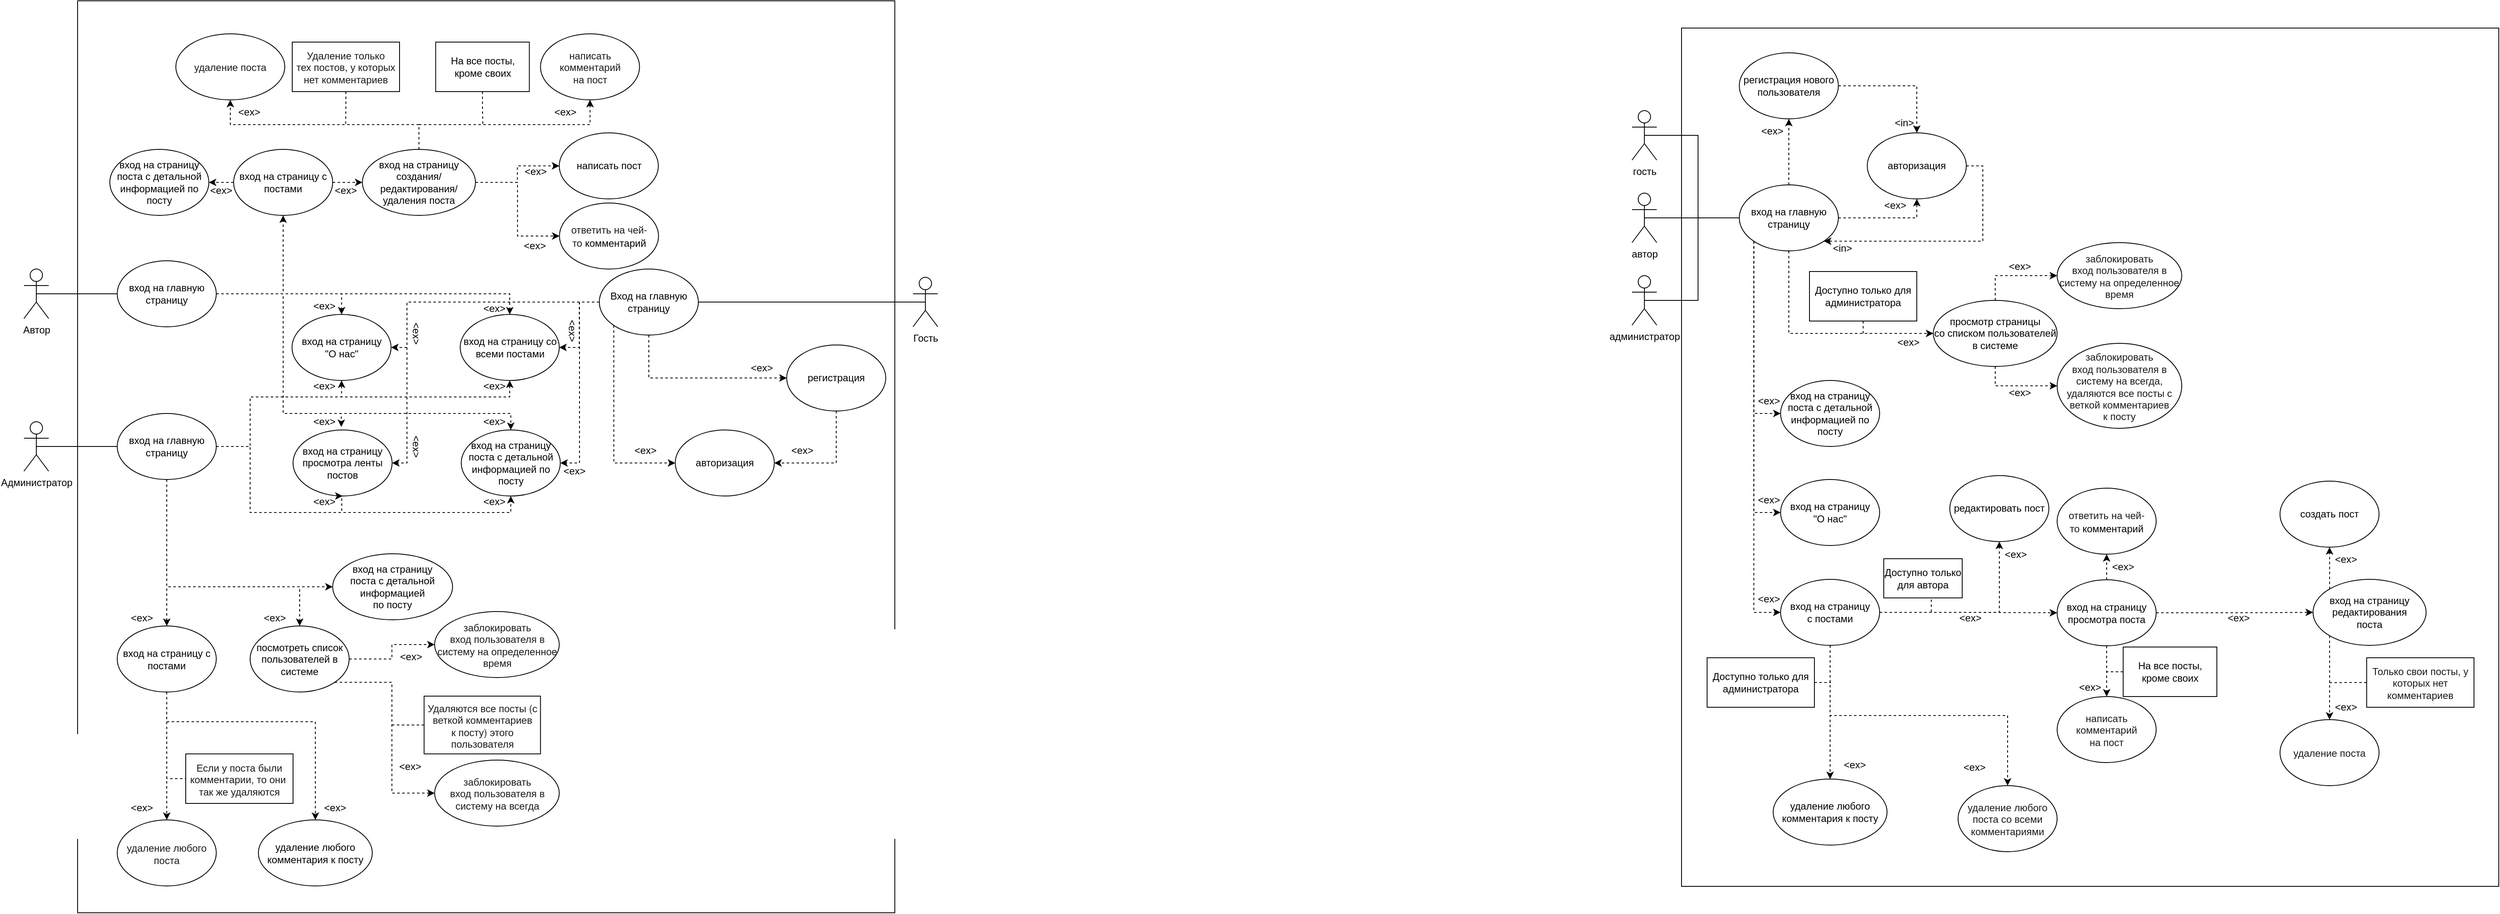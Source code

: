 <mxfile version="21.2.7" type="github">
  <diagram name="Страница 1" id="QsfnnbbEi18aQVXhpXs9">
    <mxGraphModel dx="853" dy="424" grid="1" gridSize="10" guides="1" tooltips="1" connect="1" arrows="1" fold="1" page="1" pageScale="1" pageWidth="1920" pageHeight="1200" math="0" shadow="0">
      <root>
        <mxCell id="0" />
        <mxCell id="1" parent="0" />
        <mxCell id="9knSuTqsfpqkdG8Z8UKq-2" value="" style="rounded=0;whiteSpace=wrap;html=1;movable=1;resizable=1;rotatable=1;deletable=1;editable=1;locked=0;connectable=1;" parent="1" vertex="1">
          <mxGeometry x="472" y="47" width="990" height="1105" as="geometry" />
        </mxCell>
        <mxCell id="FUXBEu7J9I23XqZanYg2-21" style="edgeStyle=orthogonalEdgeStyle;shape=connector;rounded=0;orthogonalLoop=1;jettySize=auto;html=1;exitX=0.5;exitY=0.5;exitDx=0;exitDy=0;exitPerimeter=0;entryX=0;entryY=0.5;entryDx=0;entryDy=0;labelBackgroundColor=default;strokeColor=default;fontFamily=Helvetica;fontSize=12;fontColor=default;endArrow=none;fillColor=#FFFFFF;endFill=0;" parent="1" source="9knSuTqsfpqkdG8Z8UKq-14" target="FUXBEu7J9I23XqZanYg2-8" edge="1">
          <mxGeometry relative="1" as="geometry" />
        </mxCell>
        <mxCell id="9knSuTqsfpqkdG8Z8UKq-14" value="Автор" style="shape=umlActor;verticalLabelPosition=bottom;verticalAlign=top;html=1;outlineConnect=0;fillColor=#FFFFFF;fontSize=12;" parent="1" vertex="1">
          <mxGeometry x="407" y="372" width="30" height="60" as="geometry" />
        </mxCell>
        <mxCell id="FUXBEu7J9I23XqZanYg2-30" style="edgeStyle=orthogonalEdgeStyle;shape=connector;rounded=0;orthogonalLoop=1;jettySize=auto;html=1;exitX=0.5;exitY=0.5;exitDx=0;exitDy=0;exitPerimeter=0;entryX=0;entryY=0.5;entryDx=0;entryDy=0;labelBackgroundColor=default;strokeColor=default;fontFamily=Helvetica;fontSize=12;fontColor=default;endArrow=none;fillColor=#FFFFFF;endFill=0;" parent="1" source="9knSuTqsfpqkdG8Z8UKq-32" target="9knSuTqsfpqkdG8Z8UKq-86" edge="1">
          <mxGeometry relative="1" as="geometry" />
        </mxCell>
        <mxCell id="9knSuTqsfpqkdG8Z8UKq-32" value="Администратор" style="shape=umlActor;verticalLabelPosition=bottom;verticalAlign=top;html=1;outlineConnect=0;fillColor=#FFFFFF;fontSize=12;" parent="1" vertex="1">
          <mxGeometry x="407" y="557" width="30" height="60" as="geometry" />
        </mxCell>
        <mxCell id="9knSuTqsfpqkdG8Z8UKq-17" value="вход на страницу просмотра&amp;nbsp;ленты постов" style="ellipse;whiteSpace=wrap;html=1;fillColor=#FFFFFF;fontSize=12;" parent="1" vertex="1">
          <mxGeometry x="733" y="567" width="120" height="80" as="geometry" />
        </mxCell>
        <mxCell id="9knSuTqsfpqkdG8Z8UKq-20" value="написать пост" style="ellipse;whiteSpace=wrap;html=1;fillColor=#FFFFFF;fontSize=12;" parent="1" vertex="1">
          <mxGeometry x="1055.5" y="207" width="120" height="80" as="geometry" />
        </mxCell>
        <mxCell id="9knSuTqsfpqkdG8Z8UKq-21" value="&lt;div style=&quot;color: rgb(26, 26, 26); font-family: &amp;quot;YS Text&amp;quot;, &amp;quot;Helvetica Neue&amp;quot;, Helvetica, Arial, sans-serif; font-size: 12px;&quot;&gt;&lt;font style=&quot;font-size: 12px;&quot;&gt;удаление поста&lt;/font&gt;&lt;/div&gt;" style="ellipse;whiteSpace=wrap;html=1;align=center;fillColor=#FFFFFF;fontSize=12;" parent="1" vertex="1">
          <mxGeometry x="591" y="87" width="132" height="80" as="geometry" />
        </mxCell>
        <mxCell id="9knSuTqsfpqkdG8Z8UKq-23" value="&lt;div style=&quot;color: rgb(26, 26, 26); font-family: &amp;quot;YS Text&amp;quot;, &amp;quot;Helvetica Neue&amp;quot;, Helvetica, Arial, sans-serif; font-size: 12px;&quot;&gt;&lt;font style=&quot;font-size: 12px;&quot;&gt;написать комментарий на&amp;nbsp;&lt;/font&gt;&lt;span style=&quot;background-color: initial;&quot;&gt;пост&lt;/span&gt;&lt;/div&gt;" style="ellipse;whiteSpace=wrap;html=1;align=center;fillColor=#FFFFFF;fontSize=12;" parent="1" vertex="1">
          <mxGeometry x="1032.75" y="87" width="120" height="80" as="geometry" />
        </mxCell>
        <mxCell id="9knSuTqsfpqkdG8Z8UKq-40" value="удаление любого комментария к посту" style="ellipse;whiteSpace=wrap;html=1;fillColor=#FFFFFF;fontSize=12;" parent="1" vertex="1">
          <mxGeometry x="691" y="1039.5" width="138" height="80" as="geometry" />
        </mxCell>
        <mxCell id="9knSuTqsfpqkdG8Z8UKq-42" value="&lt;div style=&quot;color: rgb(26, 26, 26); font-family: &amp;quot;YS Text&amp;quot;, &amp;quot;Helvetica Neue&amp;quot;, Helvetica, Arial, sans-serif; font-size: 12px;&quot;&gt;&lt;font style=&quot;font-size: 12px;&quot;&gt;заблокировать&lt;/font&gt;&lt;/div&gt;&lt;div style=&quot;color: rgb(26, 26, 26); font-family: &amp;quot;YS Text&amp;quot;, &amp;quot;Helvetica Neue&amp;quot;, Helvetica, Arial, sans-serif; font-size: 12px;&quot;&gt;&lt;font style=&quot;font-size: 12px;&quot;&gt;вход пользователя в&lt;/font&gt;&lt;/div&gt;&lt;div style=&quot;color: rgb(26, 26, 26); font-family: &amp;quot;YS Text&amp;quot;, &amp;quot;Helvetica Neue&amp;quot;, Helvetica, Arial, sans-serif; font-size: 12px;&quot;&gt;&lt;font style=&quot;font-size: 12px;&quot;&gt;систему на определенное время&lt;/font&gt;&lt;/div&gt;" style="ellipse;whiteSpace=wrap;html=1;align=center;fillColor=#FFFFFF;fontSize=12;" parent="1" vertex="1">
          <mxGeometry x="904.5" y="787" width="151" height="80" as="geometry" />
        </mxCell>
        <mxCell id="9knSuTqsfpqkdG8Z8UKq-52" value="&lt;div style=&quot;color: rgb(26, 26, 26); font-family: &amp;quot;YS Text&amp;quot;, &amp;quot;Helvetica Neue&amp;quot;, Helvetica, Arial, sans-serif; font-size: 12px;&quot;&gt;&lt;font style=&quot;font-size: 12px;&quot;&gt;удаление любого поста&lt;/font&gt;&lt;/div&gt;" style="ellipse;whiteSpace=wrap;html=1;align=center;fillColor=#FFFFFF;fontSize=12;" parent="1" vertex="1">
          <mxGeometry x="520" y="1039.5" width="120" height="80" as="geometry" />
        </mxCell>
        <mxCell id="bs25zcE_tGcR7g0s44O_-26" style="edgeStyle=orthogonalEdgeStyle;rounded=0;orthogonalLoop=1;jettySize=auto;html=1;exitX=1;exitY=1;exitDx=0;exitDy=0;entryX=0;entryY=0.5;entryDx=0;entryDy=0;dashed=1;" edge="1" parent="1" source="9knSuTqsfpqkdG8Z8UKq-65" target="FzXyHuzGWIafurGT9Yt7-82">
          <mxGeometry relative="1" as="geometry" />
        </mxCell>
        <mxCell id="bs25zcE_tGcR7g0s44O_-27" style="edgeStyle=orthogonalEdgeStyle;shape=connector;rounded=0;orthogonalLoop=1;jettySize=auto;html=1;exitX=1;exitY=0.5;exitDx=0;exitDy=0;dashed=1;labelBackgroundColor=default;strokeColor=default;fontFamily=Helvetica;fontSize=11;fontColor=default;endArrow=classic;" edge="1" parent="1" source="9knSuTqsfpqkdG8Z8UKq-65" target="9knSuTqsfpqkdG8Z8UKq-42">
          <mxGeometry relative="1" as="geometry" />
        </mxCell>
        <mxCell id="9knSuTqsfpqkdG8Z8UKq-65" value="посмотреть список пользователей в системе" style="ellipse;whiteSpace=wrap;html=1;fillColor=#FFFFFF;fontSize=12;" parent="1" vertex="1">
          <mxGeometry x="681" y="804.5" width="120" height="80" as="geometry" />
        </mxCell>
        <mxCell id="FzXyHuzGWIafurGT9Yt7-10" style="edgeStyle=orthogonalEdgeStyle;shape=connector;rounded=0;orthogonalLoop=1;jettySize=auto;html=1;exitX=0.5;exitY=1;exitDx=0;exitDy=0;entryX=0.5;entryY=0;entryDx=0;entryDy=0;dashed=1;labelBackgroundColor=default;strokeColor=default;fontFamily=Helvetica;fontSize=12;fontColor=default;endArrow=classic;fillColor=#FFFFFF;" parent="1" source="9knSuTqsfpqkdG8Z8UKq-86" target="FUXBEu7J9I23XqZanYg2-68" edge="1">
          <mxGeometry relative="1" as="geometry" />
        </mxCell>
        <mxCell id="FzXyHuzGWIafurGT9Yt7-11" style="edgeStyle=orthogonalEdgeStyle;shape=connector;rounded=0;orthogonalLoop=1;jettySize=auto;html=1;exitX=0.5;exitY=1;exitDx=0;exitDy=0;entryX=0.5;entryY=0;entryDx=0;entryDy=0;dashed=1;labelBackgroundColor=default;strokeColor=default;fontFamily=Helvetica;fontSize=12;fontColor=default;endArrow=classic;fillColor=#FFFFFF;" parent="1" source="9knSuTqsfpqkdG8Z8UKq-86" target="9knSuTqsfpqkdG8Z8UKq-65" edge="1">
          <mxGeometry relative="1" as="geometry">
            <Array as="points">
              <mxPoint x="580" y="757" />
              <mxPoint x="741" y="757" />
            </Array>
          </mxGeometry>
        </mxCell>
        <mxCell id="FzXyHuzGWIafurGT9Yt7-142" style="edgeStyle=orthogonalEdgeStyle;shape=connector;rounded=0;orthogonalLoop=1;jettySize=auto;html=1;exitX=1;exitY=0.5;exitDx=0;exitDy=0;entryX=0.5;entryY=1;entryDx=0;entryDy=0;dashed=1;labelBackgroundColor=default;strokeColor=default;fontFamily=Helvetica;fontSize=11;fontColor=default;endArrow=classic;fillColor=#FFFFFF;" parent="1" source="9knSuTqsfpqkdG8Z8UKq-86" target="9knSuTqsfpqkdG8Z8UKq-17" edge="1">
          <mxGeometry relative="1" as="geometry">
            <Array as="points">
              <mxPoint x="681" y="587" />
              <mxPoint x="681" y="667" />
              <mxPoint x="792" y="667" />
              <mxPoint x="792" y="647" />
            </Array>
          </mxGeometry>
        </mxCell>
        <mxCell id="FzXyHuzGWIafurGT9Yt7-143" style="edgeStyle=orthogonalEdgeStyle;shape=connector;rounded=0;orthogonalLoop=1;jettySize=auto;html=1;exitX=1;exitY=0.5;exitDx=0;exitDy=0;entryX=0.5;entryY=1;entryDx=0;entryDy=0;dashed=1;labelBackgroundColor=default;strokeColor=default;fontFamily=Helvetica;fontSize=11;fontColor=default;endArrow=classic;fillColor=#FFFFFF;" parent="1" source="9knSuTqsfpqkdG8Z8UKq-86" target="FzXyHuzGWIafurGT9Yt7-128" edge="1">
          <mxGeometry relative="1" as="geometry">
            <Array as="points">
              <mxPoint x="681" y="587" />
              <mxPoint x="681" y="667" />
              <mxPoint x="997" y="667" />
            </Array>
          </mxGeometry>
        </mxCell>
        <mxCell id="FzXyHuzGWIafurGT9Yt7-144" style="edgeStyle=orthogonalEdgeStyle;shape=connector;rounded=0;orthogonalLoop=1;jettySize=auto;html=1;exitX=1;exitY=0.5;exitDx=0;exitDy=0;entryX=0.5;entryY=1;entryDx=0;entryDy=0;dashed=1;labelBackgroundColor=default;strokeColor=default;fontFamily=Helvetica;fontSize=11;fontColor=default;endArrow=classic;fillColor=#FFFFFF;" parent="1" source="9knSuTqsfpqkdG8Z8UKq-86" target="FUXBEu7J9I23XqZanYg2-40" edge="1">
          <mxGeometry relative="1" as="geometry">
            <Array as="points">
              <mxPoint x="681" y="587" />
              <mxPoint x="681" y="527" />
              <mxPoint x="792" y="527" />
            </Array>
          </mxGeometry>
        </mxCell>
        <mxCell id="FzXyHuzGWIafurGT9Yt7-147" style="edgeStyle=orthogonalEdgeStyle;shape=connector;rounded=0;orthogonalLoop=1;jettySize=auto;html=1;exitX=1;exitY=0.5;exitDx=0;exitDy=0;entryX=0.5;entryY=1;entryDx=0;entryDy=0;dashed=1;labelBackgroundColor=default;strokeColor=default;fontFamily=Helvetica;fontSize=11;fontColor=default;endArrow=classic;fillColor=#FFFFFF;" parent="1" source="9knSuTqsfpqkdG8Z8UKq-86" target="FzXyHuzGWIafurGT9Yt7-127" edge="1">
          <mxGeometry relative="1" as="geometry">
            <Array as="points">
              <mxPoint x="681" y="587" />
              <mxPoint x="681" y="527" />
              <mxPoint x="996" y="527" />
            </Array>
          </mxGeometry>
        </mxCell>
        <mxCell id="MDJGyWejuXlyCO4FLL5y-1" style="edgeStyle=orthogonalEdgeStyle;rounded=0;orthogonalLoop=1;jettySize=auto;html=1;exitX=0.5;exitY=1;exitDx=0;exitDy=0;entryX=0;entryY=0.5;entryDx=0;entryDy=0;dashed=1;fillColor=#FFFFFF;" parent="1" source="9knSuTqsfpqkdG8Z8UKq-86" target="FzXyHuzGWIafurGT9Yt7-109" edge="1">
          <mxGeometry relative="1" as="geometry" />
        </mxCell>
        <mxCell id="9knSuTqsfpqkdG8Z8UKq-86" value="вход на главную страницу" style="ellipse;whiteSpace=wrap;html=1;fillColor=#FFFFFF;fontSize=12;" parent="1" vertex="1">
          <mxGeometry x="520" y="547" width="120" height="80" as="geometry" />
        </mxCell>
        <mxCell id="FzXyHuzGWIafurGT9Yt7-4" style="edgeStyle=orthogonalEdgeStyle;rounded=0;orthogonalLoop=1;jettySize=auto;html=1;exitX=1;exitY=0.5;exitDx=0;exitDy=0;dashed=1;entryX=0.5;entryY=1;entryDx=0;entryDy=0;fontSize=12;fillColor=#FFFFFF;" parent="1" source="FUXBEu7J9I23XqZanYg2-8" target="FUXBEu7J9I23XqZanYg2-63" edge="1">
          <mxGeometry relative="1" as="geometry" />
        </mxCell>
        <mxCell id="FzXyHuzGWIafurGT9Yt7-148" style="edgeStyle=orthogonalEdgeStyle;shape=connector;rounded=0;orthogonalLoop=1;jettySize=auto;html=1;exitX=1;exitY=0.5;exitDx=0;exitDy=0;entryX=0.487;entryY=-0.046;entryDx=0;entryDy=0;entryPerimeter=0;dashed=1;labelBackgroundColor=default;strokeColor=default;fontFamily=Helvetica;fontSize=11;fontColor=default;endArrow=classic;fillColor=#FFFFFF;" parent="1" source="FUXBEu7J9I23XqZanYg2-8" target="9knSuTqsfpqkdG8Z8UKq-17" edge="1">
          <mxGeometry relative="1" as="geometry">
            <Array as="points">
              <mxPoint x="721" y="402" />
              <mxPoint x="721" y="547" />
              <mxPoint x="791" y="547" />
            </Array>
          </mxGeometry>
        </mxCell>
        <mxCell id="FzXyHuzGWIafurGT9Yt7-149" style="edgeStyle=orthogonalEdgeStyle;shape=connector;rounded=0;orthogonalLoop=1;jettySize=auto;html=1;exitX=1;exitY=0.5;exitDx=0;exitDy=0;entryX=0.5;entryY=0;entryDx=0;entryDy=0;dashed=1;labelBackgroundColor=default;strokeColor=default;fontFamily=Helvetica;fontSize=11;fontColor=default;endArrow=classic;fillColor=#FFFFFF;" parent="1" source="FUXBEu7J9I23XqZanYg2-8" target="FzXyHuzGWIafurGT9Yt7-128" edge="1">
          <mxGeometry relative="1" as="geometry">
            <Array as="points">
              <mxPoint x="721" y="402" />
              <mxPoint x="721" y="547" />
              <mxPoint x="997" y="547" />
            </Array>
          </mxGeometry>
        </mxCell>
        <mxCell id="FzXyHuzGWIafurGT9Yt7-150" style="edgeStyle=orthogonalEdgeStyle;shape=connector;rounded=0;orthogonalLoop=1;jettySize=auto;html=1;exitX=1;exitY=0.5;exitDx=0;exitDy=0;entryX=0.5;entryY=0;entryDx=0;entryDy=0;dashed=1;labelBackgroundColor=default;strokeColor=default;fontFamily=Helvetica;fontSize=11;fontColor=default;endArrow=classic;fillColor=#FFFFFF;" parent="1" source="FUXBEu7J9I23XqZanYg2-8" target="FUXBEu7J9I23XqZanYg2-40" edge="1">
          <mxGeometry relative="1" as="geometry" />
        </mxCell>
        <mxCell id="FzXyHuzGWIafurGT9Yt7-151" style="edgeStyle=orthogonalEdgeStyle;shape=connector;rounded=0;orthogonalLoop=1;jettySize=auto;html=1;exitX=1;exitY=0.5;exitDx=0;exitDy=0;entryX=0.5;entryY=0;entryDx=0;entryDy=0;dashed=1;labelBackgroundColor=default;strokeColor=default;fontFamily=Helvetica;fontSize=11;fontColor=default;endArrow=classic;fillColor=#FFFFFF;" parent="1" source="FUXBEu7J9I23XqZanYg2-8" target="FzXyHuzGWIafurGT9Yt7-127" edge="1">
          <mxGeometry relative="1" as="geometry" />
        </mxCell>
        <mxCell id="FUXBEu7J9I23XqZanYg2-8" value="вход на главную страницу" style="ellipse;whiteSpace=wrap;html=1;fillColor=#FFFFFF;fontSize=12;" parent="1" vertex="1">
          <mxGeometry x="520" y="362" width="120" height="80" as="geometry" />
        </mxCell>
        <mxCell id="FUXBEu7J9I23XqZanYg2-40" value="&lt;font style=&quot;font-size: 12px;&quot;&gt;вход на страницу&lt;br style=&quot;font-size: 12px;&quot;&gt;&quot;О нас&quot;&lt;/font&gt;" style="ellipse;whiteSpace=wrap;html=1;fontFamily=Helvetica;fontSize=12;fontColor=default;fillColor=#FFFFFF;" parent="1" vertex="1">
          <mxGeometry x="731.75" y="427" width="120" height="80" as="geometry" />
        </mxCell>
        <mxCell id="FUXBEu7J9I23XqZanYg2-62" style="edgeStyle=orthogonalEdgeStyle;shape=connector;rounded=0;orthogonalLoop=1;jettySize=auto;html=1;exitX=0.5;exitY=0.5;exitDx=0;exitDy=0;exitPerimeter=0;entryX=1;entryY=0.5;entryDx=0;entryDy=0;labelBackgroundColor=default;strokeColor=default;fontFamily=Helvetica;fontSize=12;fontColor=default;endArrow=none;endFill=0;fillColor=#FFFFFF;" parent="1" source="9knSuTqsfpqkdG8Z8UKq-1" target="9knSuTqsfpqkdG8Z8UKq-85" edge="1">
          <mxGeometry relative="1" as="geometry" />
        </mxCell>
        <mxCell id="9knSuTqsfpqkdG8Z8UKq-1" value="Гость" style="shape=umlActor;verticalLabelPosition=bottom;verticalAlign=top;html=1;outlineConnect=0;fillColor=#FFFFFF;fontSize=12;" parent="1" vertex="1">
          <mxGeometry x="1484" y="382" width="30" height="60" as="geometry" />
        </mxCell>
        <mxCell id="FzXyHuzGWIafurGT9Yt7-95" style="edgeStyle=orthogonalEdgeStyle;shape=connector;rounded=0;orthogonalLoop=1;jettySize=auto;html=1;exitX=0.5;exitY=1;exitDx=0;exitDy=0;entryX=1;entryY=0.5;entryDx=0;entryDy=0;dashed=1;labelBackgroundColor=default;strokeColor=default;fontFamily=Helvetica;fontSize=12;fontColor=default;endArrow=classic;fillColor=#FFFFFF;" parent="1" source="9knSuTqsfpqkdG8Z8UKq-10" target="9knSuTqsfpqkdG8Z8UKq-11" edge="1">
          <mxGeometry relative="1" as="geometry" />
        </mxCell>
        <mxCell id="9knSuTqsfpqkdG8Z8UKq-10" value="регистрация" style="ellipse;whiteSpace=wrap;html=1;fillColor=#FFFFFF;fontSize=12;" parent="1" vertex="1">
          <mxGeometry x="1331" y="464" width="120" height="80" as="geometry" />
        </mxCell>
        <mxCell id="9knSuTqsfpqkdG8Z8UKq-11" value="авторизация" style="ellipse;whiteSpace=wrap;html=1;fillColor=#FFFFFF;fontSize=12;" parent="1" vertex="1">
          <mxGeometry x="1196" y="567" width="120" height="80" as="geometry" />
        </mxCell>
        <mxCell id="FzXyHuzGWIafurGT9Yt7-94" style="edgeStyle=orthogonalEdgeStyle;shape=connector;rounded=0;orthogonalLoop=1;jettySize=auto;html=1;exitX=0.5;exitY=1;exitDx=0;exitDy=0;entryX=0;entryY=0.5;entryDx=0;entryDy=0;dashed=1;labelBackgroundColor=default;strokeColor=default;fontFamily=Helvetica;fontSize=12;fontColor=default;endArrow=classic;fillColor=#FFFFFF;" parent="1" source="9knSuTqsfpqkdG8Z8UKq-85" target="9knSuTqsfpqkdG8Z8UKq-10" edge="1">
          <mxGeometry relative="1" as="geometry" />
        </mxCell>
        <mxCell id="FzXyHuzGWIafurGT9Yt7-96" style="edgeStyle=orthogonalEdgeStyle;shape=connector;rounded=0;orthogonalLoop=1;jettySize=auto;html=1;exitX=0;exitY=1;exitDx=0;exitDy=0;entryX=0;entryY=0.5;entryDx=0;entryDy=0;dashed=1;labelBackgroundColor=default;strokeColor=default;fontFamily=Helvetica;fontSize=12;fontColor=default;endArrow=classic;fillColor=#FFFFFF;" parent="1" source="9knSuTqsfpqkdG8Z8UKq-85" target="9knSuTqsfpqkdG8Z8UKq-11" edge="1">
          <mxGeometry relative="1" as="geometry" />
        </mxCell>
        <mxCell id="FzXyHuzGWIafurGT9Yt7-158" style="edgeStyle=orthogonalEdgeStyle;shape=connector;rounded=0;orthogonalLoop=1;jettySize=auto;html=1;exitX=0;exitY=0.5;exitDx=0;exitDy=0;entryX=1;entryY=0.5;entryDx=0;entryDy=0;dashed=1;labelBackgroundColor=default;strokeColor=default;fontFamily=Helvetica;fontSize=11;fontColor=default;endArrow=classic;fillColor=#FFFFFF;" parent="1" source="9knSuTqsfpqkdG8Z8UKq-85" target="FUXBEu7J9I23XqZanYg2-40" edge="1">
          <mxGeometry relative="1" as="geometry">
            <Array as="points">
              <mxPoint x="871" y="412" />
              <mxPoint x="871" y="467" />
            </Array>
          </mxGeometry>
        </mxCell>
        <mxCell id="FzXyHuzGWIafurGT9Yt7-159" style="edgeStyle=orthogonalEdgeStyle;shape=connector;rounded=0;orthogonalLoop=1;jettySize=auto;html=1;exitX=0;exitY=0.5;exitDx=0;exitDy=0;entryX=1;entryY=0.5;entryDx=0;entryDy=0;dashed=1;labelBackgroundColor=default;strokeColor=default;fontFamily=Helvetica;fontSize=11;fontColor=default;endArrow=classic;fillColor=#FFFFFF;" parent="1" source="9knSuTqsfpqkdG8Z8UKq-85" target="9knSuTqsfpqkdG8Z8UKq-17" edge="1">
          <mxGeometry relative="1" as="geometry">
            <Array as="points">
              <mxPoint x="871" y="412" />
              <mxPoint x="871" y="607" />
            </Array>
          </mxGeometry>
        </mxCell>
        <mxCell id="FzXyHuzGWIafurGT9Yt7-160" style="edgeStyle=orthogonalEdgeStyle;shape=connector;rounded=0;orthogonalLoop=1;jettySize=auto;html=1;exitX=0;exitY=0.5;exitDx=0;exitDy=0;entryX=1;entryY=0.5;entryDx=0;entryDy=0;dashed=1;labelBackgroundColor=default;strokeColor=default;fontFamily=Helvetica;fontSize=11;fontColor=default;endArrow=classic;fillColor=#FFFFFF;" parent="1" source="9knSuTqsfpqkdG8Z8UKq-85" target="FzXyHuzGWIafurGT9Yt7-127" edge="1">
          <mxGeometry relative="1" as="geometry" />
        </mxCell>
        <mxCell id="FzXyHuzGWIafurGT9Yt7-161" style="edgeStyle=orthogonalEdgeStyle;shape=connector;rounded=0;orthogonalLoop=1;jettySize=auto;html=1;exitX=0;exitY=0.5;exitDx=0;exitDy=0;entryX=1;entryY=0.5;entryDx=0;entryDy=0;dashed=1;labelBackgroundColor=default;strokeColor=default;fontFamily=Helvetica;fontSize=11;fontColor=default;endArrow=classic;fillColor=#FFFFFF;" parent="1" source="9knSuTqsfpqkdG8Z8UKq-85" target="FzXyHuzGWIafurGT9Yt7-128" edge="1">
          <mxGeometry relative="1" as="geometry">
            <Array as="points">
              <mxPoint x="1080" y="412" />
              <mxPoint x="1080" y="607" />
            </Array>
          </mxGeometry>
        </mxCell>
        <mxCell id="9knSuTqsfpqkdG8Z8UKq-85" value="Вход на главную страницу" style="ellipse;whiteSpace=wrap;html=1;fillColor=#FFFFFF;fontSize=12;" parent="1" vertex="1">
          <mxGeometry x="1104" y="372" width="120" height="80" as="geometry" />
        </mxCell>
        <mxCell id="FzXyHuzGWIafurGT9Yt7-112" style="edgeStyle=orthogonalEdgeStyle;shape=connector;rounded=0;orthogonalLoop=1;jettySize=auto;html=1;exitX=1;exitY=0.5;exitDx=0;exitDy=0;entryX=0;entryY=0.5;entryDx=0;entryDy=0;dashed=1;labelBackgroundColor=default;strokeColor=default;fontFamily=Helvetica;fontSize=11;fontColor=default;endArrow=classic;fillColor=#FFFFFF;" parent="1" source="FUXBEu7J9I23XqZanYg2-63" target="FUXBEu7J9I23XqZanYg2-81" edge="1">
          <mxGeometry relative="1" as="geometry" />
        </mxCell>
        <mxCell id="FzXyHuzGWIafurGT9Yt7-113" style="edgeStyle=orthogonalEdgeStyle;shape=connector;rounded=0;orthogonalLoop=1;jettySize=auto;html=1;exitX=0;exitY=0.5;exitDx=0;exitDy=0;entryX=1;entryY=0.5;entryDx=0;entryDy=0;dashed=1;labelBackgroundColor=default;strokeColor=default;fontFamily=Helvetica;fontSize=11;fontColor=default;endArrow=classic;fillColor=#FFFFFF;" parent="1" source="FUXBEu7J9I23XqZanYg2-63" target="FzXyHuzGWIafurGT9Yt7-111" edge="1">
          <mxGeometry relative="1" as="geometry" />
        </mxCell>
        <mxCell id="FUXBEu7J9I23XqZanYg2-63" value="&lt;font style=&quot;font-size: 12px;&quot;&gt;вход на страницу с постами&lt;/font&gt;" style="ellipse;whiteSpace=wrap;html=1;fontFamily=Helvetica;fontSize=12;fontColor=default;fillColor=#FFFFFF;" parent="1" vertex="1">
          <mxGeometry x="661" y="227" width="120" height="80" as="geometry" />
        </mxCell>
        <mxCell id="FUXBEu7J9I23XqZanYg2-75" style="edgeStyle=orthogonalEdgeStyle;shape=connector;rounded=0;orthogonalLoop=1;jettySize=auto;html=1;exitX=0.5;exitY=1;exitDx=0;exitDy=0;entryX=0.5;entryY=0;entryDx=0;entryDy=0;dashed=1;labelBackgroundColor=default;strokeColor=default;fontFamily=Helvetica;fontSize=12;fontColor=default;endArrow=classic;fillColor=#FFFFFF;" parent="1" source="FUXBEu7J9I23XqZanYg2-68" target="9knSuTqsfpqkdG8Z8UKq-52" edge="1">
          <mxGeometry relative="1" as="geometry" />
        </mxCell>
        <mxCell id="FUXBEu7J9I23XqZanYg2-150" style="edgeStyle=orthogonalEdgeStyle;shape=connector;rounded=0;orthogonalLoop=1;jettySize=auto;html=1;exitX=0.5;exitY=1;exitDx=0;exitDy=0;entryX=0.5;entryY=0;entryDx=0;entryDy=0;dashed=1;labelBackgroundColor=default;strokeColor=default;fontFamily=Helvetica;fontSize=12;fontColor=default;endArrow=classic;fillColor=#FFFFFF;" parent="1" source="FUXBEu7J9I23XqZanYg2-68" target="9knSuTqsfpqkdG8Z8UKq-40" edge="1">
          <mxGeometry relative="1" as="geometry">
            <Array as="points">
              <mxPoint x="588" y="920.5" />
              <mxPoint x="799" y="920.5" />
            </Array>
          </mxGeometry>
        </mxCell>
        <mxCell id="FUXBEu7J9I23XqZanYg2-68" value="вход на страницу с постами" style="ellipse;whiteSpace=wrap;html=1;fontFamily=Helvetica;fontSize=12;fontColor=default;fillColor=#FFFFFF;" parent="1" vertex="1">
          <mxGeometry x="520" y="804.5" width="120" height="80" as="geometry" />
        </mxCell>
        <mxCell id="FzXyHuzGWIafurGT9Yt7-114" style="edgeStyle=orthogonalEdgeStyle;shape=connector;rounded=0;orthogonalLoop=1;jettySize=auto;html=1;exitX=0.5;exitY=0;exitDx=0;exitDy=0;entryX=0.5;entryY=1;entryDx=0;entryDy=0;dashed=1;labelBackgroundColor=default;strokeColor=default;fontFamily=Helvetica;fontSize=11;fontColor=default;endArrow=classic;fillColor=#FFFFFF;" parent="1" source="FUXBEu7J9I23XqZanYg2-81" target="9knSuTqsfpqkdG8Z8UKq-21" edge="1">
          <mxGeometry relative="1" as="geometry" />
        </mxCell>
        <mxCell id="FzXyHuzGWIafurGT9Yt7-115" style="edgeStyle=orthogonalEdgeStyle;shape=connector;rounded=0;orthogonalLoop=1;jettySize=auto;html=1;exitX=0.5;exitY=0;exitDx=0;exitDy=0;entryX=0.5;entryY=1;entryDx=0;entryDy=0;dashed=1;labelBackgroundColor=default;strokeColor=default;fontFamily=Helvetica;fontSize=11;fontColor=default;endArrow=classic;fillColor=#FFFFFF;" parent="1" source="FUXBEu7J9I23XqZanYg2-81" target="9knSuTqsfpqkdG8Z8UKq-23" edge="1">
          <mxGeometry relative="1" as="geometry" />
        </mxCell>
        <mxCell id="FzXyHuzGWIafurGT9Yt7-120" style="edgeStyle=orthogonalEdgeStyle;shape=connector;rounded=0;orthogonalLoop=1;jettySize=auto;html=1;exitX=1;exitY=0.5;exitDx=0;exitDy=0;entryX=0;entryY=0.5;entryDx=0;entryDy=0;dashed=1;labelBackgroundColor=default;strokeColor=default;fontFamily=Helvetica;fontSize=11;fontColor=default;endArrow=classic;fillColor=#FFFFFF;" parent="1" source="FUXBEu7J9I23XqZanYg2-81" target="9knSuTqsfpqkdG8Z8UKq-20" edge="1">
          <mxGeometry relative="1" as="geometry" />
        </mxCell>
        <mxCell id="FzXyHuzGWIafurGT9Yt7-121" style="edgeStyle=orthogonalEdgeStyle;shape=connector;rounded=0;orthogonalLoop=1;jettySize=auto;html=1;exitX=1;exitY=0.5;exitDx=0;exitDy=0;entryX=0;entryY=0.5;entryDx=0;entryDy=0;dashed=1;labelBackgroundColor=default;strokeColor=default;fontFamily=Helvetica;fontSize=11;fontColor=default;endArrow=classic;fillColor=#FFFFFF;" parent="1" source="FUXBEu7J9I23XqZanYg2-81" target="FzXyHuzGWIafurGT9Yt7-70" edge="1">
          <mxGeometry relative="1" as="geometry" />
        </mxCell>
        <mxCell id="FUXBEu7J9I23XqZanYg2-81" value="&lt;font style=&quot;font-size: 12px;&quot;&gt;вход на страницу создания/редактирования/удаления поста&lt;/font&gt;" style="ellipse;whiteSpace=wrap;html=1;fontFamily=Helvetica;fontSize=12;fontColor=default;fillColor=#FFFFFF;" parent="1" vertex="1">
          <mxGeometry x="817" y="227" width="137" height="80" as="geometry" />
        </mxCell>
        <mxCell id="FzXyHuzGWIafurGT9Yt7-122" style="edgeStyle=orthogonalEdgeStyle;shape=connector;rounded=0;orthogonalLoop=1;jettySize=auto;html=1;exitX=0.5;exitY=1;exitDx=0;exitDy=0;dashed=1;labelBackgroundColor=default;strokeColor=default;fontFamily=Helvetica;fontSize=11;fontColor=default;endArrow=none;endFill=0;fillColor=#FFFFFF;" parent="1" source="FUXBEu7J9I23XqZanYg2-119" edge="1">
          <mxGeometry relative="1" as="geometry">
            <mxPoint x="796.716" y="197" as="targetPoint" />
          </mxGeometry>
        </mxCell>
        <mxCell id="FUXBEu7J9I23XqZanYg2-119" value="&lt;div style=&quot;border-color: var(--border-color); font-size: 12px; color: rgb(26, 26, 26); font-family: &amp;quot;YS Text&amp;quot;, &amp;quot;Helvetica Neue&amp;quot;, Helvetica, Arial, sans-serif;&quot;&gt;&lt;font style=&quot;border-color: var(--border-color); font-size: 12px;&quot;&gt;Удаление только&lt;/font&gt;&lt;/div&gt;&lt;div style=&quot;border-color: var(--border-color); font-size: 12px; color: rgb(26, 26, 26); font-family: &amp;quot;YS Text&amp;quot;, &amp;quot;Helvetica Neue&amp;quot;, Helvetica, Arial, sans-serif;&quot;&gt;&lt;font style=&quot;border-color: var(--border-color); font-size: 12px;&quot;&gt;тех постов, у которых нет комментариев&lt;/font&gt;&lt;/div&gt;" style="rounded=0;whiteSpace=wrap;html=1;fontFamily=Helvetica;fontSize=12;fontColor=default;fillColor=#FFFFFF;" parent="1" vertex="1">
          <mxGeometry x="732" y="97" width="130" height="60" as="geometry" />
        </mxCell>
        <mxCell id="FzXyHuzGWIafurGT9Yt7-123" style="edgeStyle=orthogonalEdgeStyle;shape=connector;rounded=0;orthogonalLoop=1;jettySize=auto;html=1;exitX=0.5;exitY=1;exitDx=0;exitDy=0;dashed=1;labelBackgroundColor=default;strokeColor=default;fontFamily=Helvetica;fontSize=11;fontColor=default;endArrow=none;endFill=0;fillColor=#FFFFFF;" parent="1" source="FUXBEu7J9I23XqZanYg2-121" edge="1">
          <mxGeometry relative="1" as="geometry">
            <mxPoint x="962.87" y="197" as="targetPoint" />
          </mxGeometry>
        </mxCell>
        <mxCell id="FUXBEu7J9I23XqZanYg2-121" value="&lt;font style=&quot;font-size: 12px;&quot;&gt;На все посты, кроме своих&lt;/font&gt;" style="rounded=0;whiteSpace=wrap;html=1;fontFamily=Helvetica;fontSize=12;fontColor=default;fillColor=#FFFFFF;" parent="1" vertex="1">
          <mxGeometry x="905.75" y="97" width="113.5" height="60" as="geometry" />
        </mxCell>
        <mxCell id="FzXyHuzGWIafurGT9Yt7-108" style="edgeStyle=orthogonalEdgeStyle;shape=connector;rounded=0;orthogonalLoop=1;jettySize=auto;html=1;exitX=0;exitY=0.5;exitDx=0;exitDy=0;dashed=1;labelBackgroundColor=default;strokeColor=default;fontFamily=Helvetica;fontSize=11;fontColor=default;endArrow=none;endFill=0;fillColor=#FFFFFF;" parent="1" source="FUXBEu7J9I23XqZanYg2-125" edge="1">
          <mxGeometry relative="1" as="geometry">
            <mxPoint x="850.75" y="924.389" as="targetPoint" />
          </mxGeometry>
        </mxCell>
        <mxCell id="FUXBEu7J9I23XqZanYg2-125" value="&lt;div style=&quot;border-color: var(--border-color); font-size: 12px; color: rgb(26, 26, 26); font-family: &amp;quot;YS Text&amp;quot;, &amp;quot;Helvetica Neue&amp;quot;, Helvetica, Arial, sans-serif;&quot;&gt;&lt;font style=&quot;border-color: var(--border-color); font-size: 12px;&quot;&gt;У&lt;/font&gt;&lt;font style=&quot;background-color: initial; border-color: var(--border-color); font-size: 12px;&quot;&gt;даляются все посты&amp;nbsp;&lt;/font&gt;&lt;span style=&quot;background-color: initial; font-size: 12px;&quot;&gt;(с веткой комментариев&lt;/span&gt;&lt;/div&gt;&lt;div style=&quot;border-color: var(--border-color); font-size: 12px; color: rgb(26, 26, 26); font-family: &amp;quot;YS Text&amp;quot;, &amp;quot;Helvetica Neue&amp;quot;, Helvetica, Arial, sans-serif;&quot;&gt;&lt;span style=&quot;border-color: var(--border-color); background-color: initial; font-size: 12px;&quot;&gt;к посту) этого пользователя&lt;/span&gt;&lt;/div&gt;" style="rounded=0;whiteSpace=wrap;html=1;fontFamily=Helvetica;fontSize=12;fontColor=default;fillColor=#FFFFFF;" parent="1" vertex="1">
          <mxGeometry x="891.75" y="889.5" width="141" height="70" as="geometry" />
        </mxCell>
        <mxCell id="FUXBEu7J9I23XqZanYg2-147" style="edgeStyle=orthogonalEdgeStyle;shape=connector;rounded=0;orthogonalLoop=1;jettySize=auto;html=1;dashed=1;labelBackgroundColor=default;strokeColor=default;fontFamily=Helvetica;fontSize=12;fontColor=default;endArrow=none;endFill=0;fillColor=#FFFFFF;" parent="1" edge="1">
          <mxGeometry relative="1" as="geometry">
            <mxPoint x="580" y="989.5" as="targetPoint" />
            <mxPoint x="617" y="989.5" as="sourcePoint" />
          </mxGeometry>
        </mxCell>
        <mxCell id="FUXBEu7J9I23XqZanYg2-146" value="&lt;div style=&quot;border-color: var(--border-color); font-size: 12px; color: rgb(26, 26, 26); font-family: &amp;quot;YS Text&amp;quot;, &amp;quot;Helvetica Neue&amp;quot;, Helvetica, Arial, sans-serif;&quot;&gt;&lt;font style=&quot;border-color: var(--border-color); font-size: 12px;&quot;&gt;Если у поста были комментарии, то они&amp;nbsp;&lt;/font&gt;&lt;/div&gt;&lt;div style=&quot;border-color: var(--border-color); font-size: 12px; color: rgb(26, 26, 26); font-family: &amp;quot;YS Text&amp;quot;, &amp;quot;Helvetica Neue&amp;quot;, Helvetica, Arial, sans-serif;&quot;&gt;&lt;font style=&quot;border-color: var(--border-color); font-size: 12px;&quot;&gt;так&amp;nbsp;&lt;/font&gt;же&amp;nbsp;&lt;span style=&quot;border-color: var(--border-color); background-color: initial; font-size: 12px;&quot;&gt;удаляются&lt;/span&gt;&lt;/div&gt;" style="rounded=0;whiteSpace=wrap;html=1;fontFamily=Helvetica;fontSize=12;fontColor=default;fillColor=#FFFFFF;" parent="1" vertex="1">
          <mxGeometry x="603" y="959.5" width="130" height="60" as="geometry" />
        </mxCell>
        <mxCell id="FzXyHuzGWIafurGT9Yt7-57" value="&amp;lt;ex&amp;gt;" style="text;html=1;strokeColor=none;fillColor=none;align=center;verticalAlign=middle;whiteSpace=wrap;rounded=0;fontSize=12;fontFamily=Helvetica;fontColor=default;" parent="1" vertex="1">
          <mxGeometry x="754" y="1009.5" width="60" height="30" as="geometry" />
        </mxCell>
        <mxCell id="FzXyHuzGWIafurGT9Yt7-58" value="&amp;lt;ex&amp;gt;" style="text;html=1;strokeColor=none;fillColor=none;align=center;verticalAlign=middle;whiteSpace=wrap;rounded=0;fontSize=12;fontFamily=Helvetica;fontColor=default;" parent="1" vertex="1">
          <mxGeometry x="520" y="1009.5" width="60" height="30" as="geometry" />
        </mxCell>
        <mxCell id="FzXyHuzGWIafurGT9Yt7-59" value="&amp;lt;ex&amp;gt;" style="text;html=1;strokeColor=none;fillColor=none;align=center;verticalAlign=middle;whiteSpace=wrap;rounded=0;fontSize=12;fontFamily=Helvetica;fontColor=default;" parent="1" vertex="1">
          <mxGeometry x="520" y="779.5" width="60" height="30" as="geometry" />
        </mxCell>
        <mxCell id="FzXyHuzGWIafurGT9Yt7-60" value="&amp;lt;ex&amp;gt;" style="text;html=1;strokeColor=none;fillColor=none;align=center;verticalAlign=middle;whiteSpace=wrap;rounded=0;fontSize=12;fontFamily=Helvetica;fontColor=default;" parent="1" vertex="1">
          <mxGeometry x="681" y="779.5" width="60" height="30" as="geometry" />
        </mxCell>
        <mxCell id="FzXyHuzGWIafurGT9Yt7-70" value="&lt;font style=&quot;border-color: var(--border-color); color: rgb(26, 26, 26); font-family: &amp;quot;YS Text&amp;quot;, &amp;quot;Helvetica Neue&amp;quot;, Helvetica, Arial, sans-serif; font-size: 12px;&quot;&gt;ответить на чей-то&amp;nbsp;&lt;/font&gt;комментарий" style="ellipse;whiteSpace=wrap;html=1;fontFamily=Helvetica;fontSize=12;fontColor=default;fillColor=#FFFFFF;" parent="1" vertex="1">
          <mxGeometry x="1055.75" y="292" width="120" height="80" as="geometry" />
        </mxCell>
        <mxCell id="FzXyHuzGWIafurGT9Yt7-82" value="&lt;div style=&quot;color: rgb(26, 26, 26); font-family: &amp;quot;YS Text&amp;quot;, &amp;quot;Helvetica Neue&amp;quot;, Helvetica, Arial, sans-serif; font-size: 12px;&quot;&gt;&lt;font style=&quot;font-size: 12px;&quot;&gt;заблокировать&lt;/font&gt;&lt;/div&gt;&lt;div style=&quot;color: rgb(26, 26, 26); font-family: &amp;quot;YS Text&amp;quot;, &amp;quot;Helvetica Neue&amp;quot;, Helvetica, Arial, sans-serif; font-size: 12px;&quot;&gt;&lt;font style=&quot;font-size: 12px;&quot;&gt;вход пользователя в&lt;/font&gt;&lt;/div&gt;&lt;div style=&quot;color: rgb(26, 26, 26); font-family: &amp;quot;YS Text&amp;quot;, &amp;quot;Helvetica Neue&amp;quot;, Helvetica, Arial, sans-serif; font-size: 12px;&quot;&gt;&lt;font style=&quot;font-size: 12px;&quot;&gt;систему на всегда&lt;/font&gt;&lt;/div&gt;" style="ellipse;whiteSpace=wrap;html=1;align=center;fillColor=#FFFFFF;fontSize=12;" parent="1" vertex="1">
          <mxGeometry x="904.5" y="967" width="151" height="80" as="geometry" />
        </mxCell>
        <mxCell id="FzXyHuzGWIafurGT9Yt7-109" value="&lt;font style=&quot;font-size: 12px;&quot;&gt;вход на страницу&lt;br&gt;поста с детальной информацией&lt;br&gt;по посту&lt;/font&gt;" style="ellipse;whiteSpace=wrap;html=1;fontFamily=Helvetica;fontSize=11;fontColor=default;fillColor=#FFFFFF;" parent="1" vertex="1">
          <mxGeometry x="781" y="717" width="145.25" height="80" as="geometry" />
        </mxCell>
        <mxCell id="FzXyHuzGWIafurGT9Yt7-111" value="вход на страницу поста с детальной информацией по посту" style="ellipse;whiteSpace=wrap;html=1;fontFamily=Helvetica;fontSize=12;fontColor=default;fillColor=#FFFFFF;" parent="1" vertex="1">
          <mxGeometry x="511" y="227" width="120" height="80" as="geometry" />
        </mxCell>
        <mxCell id="FzXyHuzGWIafurGT9Yt7-127" value="&lt;font style=&quot;font-size: 12px;&quot;&gt;вход на страницу со всеми постами&lt;/font&gt;" style="ellipse;whiteSpace=wrap;html=1;fontFamily=Helvetica;fontSize=11;fontColor=default;fillColor=#FFFFFF;" parent="1" vertex="1">
          <mxGeometry x="935.5" y="427" width="120" height="80" as="geometry" />
        </mxCell>
        <mxCell id="FzXyHuzGWIafurGT9Yt7-128" value="&lt;font style=&quot;font-size: 12px;&quot;&gt;вход на страницу поста с детальной информацией по посту&lt;/font&gt;" style="ellipse;whiteSpace=wrap;html=1;fontFamily=Helvetica;fontSize=11;fontColor=default;fillColor=#FFFFFF;" parent="1" vertex="1">
          <mxGeometry x="936.75" y="567" width="120" height="80" as="geometry" />
        </mxCell>
        <mxCell id="bs25zcE_tGcR7g0s44O_-1" value="&amp;lt;ex&amp;gt;" style="text;html=1;strokeColor=none;fillColor=none;align=center;verticalAlign=middle;whiteSpace=wrap;rounded=0;fontSize=12;fontFamily=Helvetica;fontColor=default;" vertex="1" parent="1">
          <mxGeometry x="844.5" y="959.5" width="60" height="30" as="geometry" />
        </mxCell>
        <mxCell id="bs25zcE_tGcR7g0s44O_-2" value="&amp;lt;ex&amp;gt;" style="text;html=1;strokeColor=none;fillColor=none;align=center;verticalAlign=middle;whiteSpace=wrap;rounded=0;fontSize=12;fontFamily=Helvetica;fontColor=default;" vertex="1" parent="1">
          <mxGeometry x="845.75" y="827" width="60" height="30" as="geometry" />
        </mxCell>
        <mxCell id="bs25zcE_tGcR7g0s44O_-4" value="&amp;lt;ex&amp;gt;" style="text;html=1;strokeColor=none;fillColor=none;align=center;verticalAlign=middle;whiteSpace=wrap;rounded=0;fontSize=12;fontFamily=Helvetica;fontColor=default;" vertex="1" parent="1">
          <mxGeometry x="741" y="639" width="60" height="30" as="geometry" />
        </mxCell>
        <mxCell id="bs25zcE_tGcR7g0s44O_-5" value="&amp;lt;ex&amp;gt;" style="text;html=1;strokeColor=none;fillColor=none;align=center;verticalAlign=middle;whiteSpace=wrap;rounded=0;fontSize=12;fontFamily=Helvetica;fontColor=default;" vertex="1" parent="1">
          <mxGeometry x="947" y="639" width="60" height="30" as="geometry" />
        </mxCell>
        <mxCell id="bs25zcE_tGcR7g0s44O_-6" value="&amp;lt;ex&amp;gt;" style="text;html=1;strokeColor=none;fillColor=none;align=center;verticalAlign=middle;whiteSpace=wrap;rounded=0;fontSize=12;fontFamily=Helvetica;fontColor=default;" vertex="1" parent="1">
          <mxGeometry x="947" y="499" width="60" height="30" as="geometry" />
        </mxCell>
        <mxCell id="bs25zcE_tGcR7g0s44O_-7" value="&amp;lt;ex&amp;gt;" style="text;html=1;strokeColor=none;fillColor=none;align=center;verticalAlign=middle;whiteSpace=wrap;rounded=0;fontSize=12;fontFamily=Helvetica;fontColor=default;" vertex="1" parent="1">
          <mxGeometry x="741" y="499" width="60" height="30" as="geometry" />
        </mxCell>
        <mxCell id="bs25zcE_tGcR7g0s44O_-8" value="&amp;lt;ex&amp;gt;" style="text;html=1;strokeColor=none;fillColor=none;align=center;verticalAlign=middle;whiteSpace=wrap;rounded=0;fontSize=12;fontFamily=Helvetica;fontColor=default;rotation=90;" vertex="1" parent="1">
          <mxGeometry x="851.75" y="572" width="60" height="30" as="geometry" />
        </mxCell>
        <mxCell id="bs25zcE_tGcR7g0s44O_-9" value="&amp;lt;ex&amp;gt;" style="text;html=1;strokeColor=none;fillColor=none;align=center;verticalAlign=middle;whiteSpace=wrap;rounded=0;fontSize=12;fontFamily=Helvetica;fontColor=default;" vertex="1" parent="1">
          <mxGeometry x="741" y="542" width="60" height="30" as="geometry" />
        </mxCell>
        <mxCell id="bs25zcE_tGcR7g0s44O_-10" value="&amp;lt;ex&amp;gt;" style="text;html=1;strokeColor=none;fillColor=none;align=center;verticalAlign=middle;whiteSpace=wrap;rounded=0;fontSize=12;fontFamily=Helvetica;fontColor=default;" vertex="1" parent="1">
          <mxGeometry x="947" y="542" width="60" height="30" as="geometry" />
        </mxCell>
        <mxCell id="bs25zcE_tGcR7g0s44O_-11" value="&amp;lt;ex&amp;gt;" style="text;html=1;strokeColor=none;fillColor=none;align=center;verticalAlign=middle;whiteSpace=wrap;rounded=0;fontSize=12;fontFamily=Helvetica;fontColor=default;" vertex="1" parent="1">
          <mxGeometry x="741" y="402" width="60" height="30" as="geometry" />
        </mxCell>
        <mxCell id="bs25zcE_tGcR7g0s44O_-12" value="&amp;lt;ex&amp;gt;" style="text;html=1;strokeColor=none;fillColor=none;align=center;verticalAlign=middle;whiteSpace=wrap;rounded=0;fontSize=12;fontFamily=Helvetica;fontColor=default;" vertex="1" parent="1">
          <mxGeometry x="947" y="405" width="60" height="30" as="geometry" />
        </mxCell>
        <mxCell id="bs25zcE_tGcR7g0s44O_-13" value="&amp;lt;ex&amp;gt;" style="text;html=1;strokeColor=none;fillColor=none;align=center;verticalAlign=middle;whiteSpace=wrap;rounded=0;fontSize=12;fontFamily=Helvetica;fontColor=default;" vertex="1" parent="1">
          <mxGeometry x="1044" y="602" width="60" height="30" as="geometry" />
        </mxCell>
        <mxCell id="bs25zcE_tGcR7g0s44O_-14" value="&amp;lt;ex&amp;gt;" style="text;html=1;strokeColor=none;fillColor=none;align=center;verticalAlign=middle;whiteSpace=wrap;rounded=0;fontSize=12;fontFamily=Helvetica;fontColor=default;rotation=90;" vertex="1" parent="1">
          <mxGeometry x="1041" y="432" width="60" height="30" as="geometry" />
        </mxCell>
        <mxCell id="bs25zcE_tGcR7g0s44O_-15" value="&amp;lt;ex&amp;gt;" style="text;html=1;strokeColor=none;fillColor=none;align=center;verticalAlign=middle;whiteSpace=wrap;rounded=0;fontSize=12;fontFamily=Helvetica;fontColor=default;rotation=90;" vertex="1" parent="1">
          <mxGeometry x="851.75" y="435" width="60" height="30" as="geometry" />
        </mxCell>
        <mxCell id="bs25zcE_tGcR7g0s44O_-16" value="&amp;lt;ex&amp;gt;" style="text;html=1;strokeColor=none;fillColor=none;align=center;verticalAlign=middle;whiteSpace=wrap;rounded=0;fontSize=12;fontFamily=Helvetica;fontColor=default;" vertex="1" parent="1">
          <mxGeometry x="1271" y="477" width="60" height="30" as="geometry" />
        </mxCell>
        <mxCell id="bs25zcE_tGcR7g0s44O_-17" value="&amp;lt;ex&amp;gt;" style="text;html=1;strokeColor=none;fillColor=none;align=center;verticalAlign=middle;whiteSpace=wrap;rounded=0;fontSize=12;fontFamily=Helvetica;fontColor=default;" vertex="1" parent="1">
          <mxGeometry x="616" y="262" width="60" height="30" as="geometry" />
        </mxCell>
        <mxCell id="bs25zcE_tGcR7g0s44O_-18" value="&amp;lt;ex&amp;gt;" style="text;html=1;strokeColor=none;fillColor=none;align=center;verticalAlign=middle;whiteSpace=wrap;rounded=0;fontSize=12;fontFamily=Helvetica;fontColor=default;" vertex="1" parent="1">
          <mxGeometry x="767" y="262" width="60" height="30" as="geometry" />
        </mxCell>
        <mxCell id="bs25zcE_tGcR7g0s44O_-19" value="&amp;lt;ex&amp;gt;" style="text;html=1;strokeColor=none;fillColor=none;align=center;verticalAlign=middle;whiteSpace=wrap;rounded=0;fontSize=12;fontFamily=Helvetica;fontColor=default;" vertex="1" parent="1">
          <mxGeometry x="996.75" y="239" width="60" height="30" as="geometry" />
        </mxCell>
        <mxCell id="bs25zcE_tGcR7g0s44O_-20" value="&amp;lt;ex&amp;gt;" style="text;html=1;strokeColor=none;fillColor=none;align=center;verticalAlign=middle;whiteSpace=wrap;rounded=0;fontSize=12;fontFamily=Helvetica;fontColor=default;" vertex="1" parent="1">
          <mxGeometry x="995.5" y="329" width="60" height="30" as="geometry" />
        </mxCell>
        <mxCell id="bs25zcE_tGcR7g0s44O_-21" value="&amp;lt;ex&amp;gt;" style="text;html=1;strokeColor=none;fillColor=none;align=center;verticalAlign=middle;whiteSpace=wrap;rounded=0;fontSize=12;fontFamily=Helvetica;fontColor=default;" vertex="1" parent="1">
          <mxGeometry x="650" y="167" width="60" height="30" as="geometry" />
        </mxCell>
        <mxCell id="bs25zcE_tGcR7g0s44O_-22" value="&amp;lt;ex&amp;gt;" style="text;html=1;strokeColor=none;fillColor=none;align=center;verticalAlign=middle;whiteSpace=wrap;rounded=0;fontSize=12;fontFamily=Helvetica;fontColor=default;" vertex="1" parent="1">
          <mxGeometry x="1032.75" y="167" width="60" height="30" as="geometry" />
        </mxCell>
        <mxCell id="bs25zcE_tGcR7g0s44O_-24" value="&amp;lt;ex&amp;gt;" style="text;html=1;strokeColor=none;fillColor=none;align=center;verticalAlign=middle;whiteSpace=wrap;rounded=0;fontSize=12;fontFamily=Helvetica;fontColor=default;" vertex="1" parent="1">
          <mxGeometry x="1320" y="577" width="60" height="30" as="geometry" />
        </mxCell>
        <mxCell id="bs25zcE_tGcR7g0s44O_-25" value="&amp;lt;ex&amp;gt;" style="text;html=1;strokeColor=none;fillColor=none;align=center;verticalAlign=middle;whiteSpace=wrap;rounded=0;fontSize=12;fontFamily=Helvetica;fontColor=default;" vertex="1" parent="1">
          <mxGeometry x="1130" y="577" width="60" height="30" as="geometry" />
        </mxCell>
        <mxCell id="bs25zcE_tGcR7g0s44O_-30" value="" style="rounded=0;whiteSpace=wrap;html=1;fontFamily=Helvetica;fontSize=11;fontColor=default;movable=0;resizable=0;rotatable=0;deletable=0;editable=0;locked=1;connectable=0;" vertex="1" parent="1">
          <mxGeometry x="2415" y="80" width="990" height="1040" as="geometry" />
        </mxCell>
        <mxCell id="bs25zcE_tGcR7g0s44O_-36" style="edgeStyle=orthogonalEdgeStyle;shape=connector;rounded=0;orthogonalLoop=1;jettySize=auto;html=1;exitX=0.5;exitY=0.5;exitDx=0;exitDy=0;exitPerimeter=0;entryX=0;entryY=0.5;entryDx=0;entryDy=0;labelBackgroundColor=default;strokeColor=default;fontFamily=Helvetica;fontSize=12;fontColor=default;endArrow=none;endFill=0;" edge="1" parent="1" source="bs25zcE_tGcR7g0s44O_-31" target="bs25zcE_tGcR7g0s44O_-32">
          <mxGeometry relative="1" as="geometry" />
        </mxCell>
        <mxCell id="bs25zcE_tGcR7g0s44O_-31" value="автор" style="shape=umlActor;verticalLabelPosition=bottom;verticalAlign=top;html=1;outlineConnect=0;fontFamily=Helvetica;fontSize=12;fontColor=default;" vertex="1" parent="1">
          <mxGeometry x="2355" y="280" width="30" height="60" as="geometry" />
        </mxCell>
        <mxCell id="bs25zcE_tGcR7g0s44O_-39" style="edgeStyle=orthogonalEdgeStyle;shape=connector;rounded=0;orthogonalLoop=1;jettySize=auto;html=1;exitX=0.5;exitY=0;exitDx=0;exitDy=0;entryX=0.5;entryY=1;entryDx=0;entryDy=0;dashed=1;labelBackgroundColor=default;strokeColor=default;fontFamily=Helvetica;fontSize=12;fontColor=default;endArrow=classic;" edge="1" parent="1" source="bs25zcE_tGcR7g0s44O_-32" target="bs25zcE_tGcR7g0s44O_-38">
          <mxGeometry relative="1" as="geometry" />
        </mxCell>
        <mxCell id="bs25zcE_tGcR7g0s44O_-43" style="edgeStyle=orthogonalEdgeStyle;shape=connector;rounded=0;orthogonalLoop=1;jettySize=auto;html=1;exitX=1;exitY=0.5;exitDx=0;exitDy=0;entryX=0.5;entryY=1;entryDx=0;entryDy=0;dashed=1;labelBackgroundColor=default;strokeColor=default;fontFamily=Helvetica;fontSize=12;fontColor=default;endArrow=classic;" edge="1" parent="1" source="bs25zcE_tGcR7g0s44O_-32" target="bs25zcE_tGcR7g0s44O_-42">
          <mxGeometry relative="1" as="geometry" />
        </mxCell>
        <mxCell id="bs25zcE_tGcR7g0s44O_-50" style="edgeStyle=orthogonalEdgeStyle;shape=connector;rounded=0;orthogonalLoop=1;jettySize=auto;html=1;exitX=0;exitY=1;exitDx=0;exitDy=0;entryX=0;entryY=0.5;entryDx=0;entryDy=0;dashed=1;labelBackgroundColor=default;strokeColor=default;fontFamily=Helvetica;fontSize=12;fontColor=default;endArrow=classic;" edge="1" parent="1" source="bs25zcE_tGcR7g0s44O_-32" target="bs25zcE_tGcR7g0s44O_-48">
          <mxGeometry relative="1" as="geometry" />
        </mxCell>
        <mxCell id="bs25zcE_tGcR7g0s44O_-52" style="edgeStyle=orthogonalEdgeStyle;shape=connector;rounded=0;orthogonalLoop=1;jettySize=auto;html=1;exitX=0;exitY=1;exitDx=0;exitDy=0;entryX=0;entryY=0.5;entryDx=0;entryDy=0;dashed=1;labelBackgroundColor=default;strokeColor=default;fontFamily=Helvetica;fontSize=12;fontColor=default;endArrow=classic;" edge="1" parent="1" source="bs25zcE_tGcR7g0s44O_-32" target="bs25zcE_tGcR7g0s44O_-51">
          <mxGeometry relative="1" as="geometry" />
        </mxCell>
        <mxCell id="bs25zcE_tGcR7g0s44O_-86" style="edgeStyle=orthogonalEdgeStyle;shape=connector;rounded=0;orthogonalLoop=1;jettySize=auto;html=1;exitX=0.5;exitY=1;exitDx=0;exitDy=0;entryX=0;entryY=0.5;entryDx=0;entryDy=0;dashed=1;labelBackgroundColor=default;strokeColor=default;fontFamily=Helvetica;fontSize=12;fontColor=default;endArrow=classic;" edge="1" parent="1" source="bs25zcE_tGcR7g0s44O_-32" target="bs25zcE_tGcR7g0s44O_-83">
          <mxGeometry relative="1" as="geometry" />
        </mxCell>
        <mxCell id="bs25zcE_tGcR7g0s44O_-150" style="edgeStyle=orthogonalEdgeStyle;shape=connector;rounded=0;orthogonalLoop=1;jettySize=auto;html=1;exitX=0;exitY=1;exitDx=0;exitDy=0;entryX=0;entryY=0.5;entryDx=0;entryDy=0;dashed=1;labelBackgroundColor=default;strokeColor=default;fontFamily=Helvetica;fontSize=11;fontColor=default;endArrow=classic;" edge="1" parent="1" source="bs25zcE_tGcR7g0s44O_-32" target="bs25zcE_tGcR7g0s44O_-149">
          <mxGeometry relative="1" as="geometry" />
        </mxCell>
        <mxCell id="bs25zcE_tGcR7g0s44O_-32" value="&lt;font style=&quot;font-size: 12px;&quot;&gt;вход на главную страницу&lt;/font&gt;" style="ellipse;whiteSpace=wrap;html=1;fontFamily=Helvetica;fontSize=12;fontColor=default;" vertex="1" parent="1">
          <mxGeometry x="2485" y="270" width="120" height="80" as="geometry" />
        </mxCell>
        <mxCell id="bs25zcE_tGcR7g0s44O_-35" style="edgeStyle=orthogonalEdgeStyle;shape=connector;rounded=0;orthogonalLoop=1;jettySize=auto;html=1;exitX=0.5;exitY=0.5;exitDx=0;exitDy=0;exitPerimeter=0;entryX=0;entryY=0.5;entryDx=0;entryDy=0;labelBackgroundColor=default;strokeColor=default;fontFamily=Helvetica;fontSize=12;fontColor=default;endArrow=none;endFill=0;" edge="1" parent="1" source="bs25zcE_tGcR7g0s44O_-33" target="bs25zcE_tGcR7g0s44O_-32">
          <mxGeometry relative="1" as="geometry" />
        </mxCell>
        <mxCell id="bs25zcE_tGcR7g0s44O_-33" value="гость" style="shape=umlActor;verticalLabelPosition=bottom;verticalAlign=top;html=1;outlineConnect=0;fontFamily=Helvetica;fontSize=12;fontColor=default;" vertex="1" parent="1">
          <mxGeometry x="2355" y="180" width="30" height="60" as="geometry" />
        </mxCell>
        <mxCell id="bs25zcE_tGcR7g0s44O_-37" style="edgeStyle=orthogonalEdgeStyle;shape=connector;rounded=0;orthogonalLoop=1;jettySize=auto;html=1;exitX=0.5;exitY=0.5;exitDx=0;exitDy=0;exitPerimeter=0;entryX=0;entryY=0.5;entryDx=0;entryDy=0;labelBackgroundColor=default;strokeColor=default;fontFamily=Helvetica;fontSize=12;fontColor=default;endArrow=none;endFill=0;" edge="1" parent="1" source="bs25zcE_tGcR7g0s44O_-34" target="bs25zcE_tGcR7g0s44O_-32">
          <mxGeometry relative="1" as="geometry" />
        </mxCell>
        <mxCell id="bs25zcE_tGcR7g0s44O_-34" value="администратор" style="shape=umlActor;verticalLabelPosition=bottom;verticalAlign=top;html=1;outlineConnect=0;fontFamily=Helvetica;fontSize=12;fontColor=default;" vertex="1" parent="1">
          <mxGeometry x="2355" y="380" width="30" height="60" as="geometry" />
        </mxCell>
        <mxCell id="bs25zcE_tGcR7g0s44O_-46" style="edgeStyle=orthogonalEdgeStyle;shape=connector;rounded=0;orthogonalLoop=1;jettySize=auto;html=1;exitX=1;exitY=0.5;exitDx=0;exitDy=0;entryX=0.5;entryY=0;entryDx=0;entryDy=0;dashed=1;labelBackgroundColor=default;strokeColor=default;fontFamily=Helvetica;fontSize=12;fontColor=default;endArrow=classic;" edge="1" parent="1" source="bs25zcE_tGcR7g0s44O_-38" target="bs25zcE_tGcR7g0s44O_-42">
          <mxGeometry relative="1" as="geometry" />
        </mxCell>
        <mxCell id="bs25zcE_tGcR7g0s44O_-38" value="регистрация нового пользователя" style="ellipse;whiteSpace=wrap;html=1;fontFamily=Helvetica;fontSize=12;fontColor=default;" vertex="1" parent="1">
          <mxGeometry x="2485" y="110" width="120" height="80" as="geometry" />
        </mxCell>
        <mxCell id="bs25zcE_tGcR7g0s44O_-122" style="edgeStyle=orthogonalEdgeStyle;shape=connector;rounded=0;orthogonalLoop=1;jettySize=auto;html=1;exitX=1;exitY=0.5;exitDx=0;exitDy=0;entryX=1;entryY=1;entryDx=0;entryDy=0;dashed=1;labelBackgroundColor=default;strokeColor=default;fontFamily=Helvetica;fontSize=11;fontColor=default;endArrow=classic;" edge="1" parent="1" source="bs25zcE_tGcR7g0s44O_-42" target="bs25zcE_tGcR7g0s44O_-32">
          <mxGeometry relative="1" as="geometry" />
        </mxCell>
        <mxCell id="bs25zcE_tGcR7g0s44O_-42" value="авторизация" style="ellipse;whiteSpace=wrap;html=1;fontFamily=Helvetica;fontSize=12;fontColor=default;" vertex="1" parent="1">
          <mxGeometry x="2640" y="207" width="120" height="80" as="geometry" />
        </mxCell>
        <mxCell id="bs25zcE_tGcR7g0s44O_-48" value="&lt;font style=&quot;font-size: 12px;&quot;&gt;вход на страницу&lt;br style=&quot;font-size: 12px;&quot;&gt;&quot;О нас&quot;&lt;/font&gt;" style="ellipse;whiteSpace=wrap;html=1;fontFamily=Helvetica;fontSize=12;fontColor=default;fillColor=#FFFFFF;" vertex="1" parent="1">
          <mxGeometry x="2535" y="627" width="120" height="80" as="geometry" />
        </mxCell>
        <mxCell id="bs25zcE_tGcR7g0s44O_-58" style="edgeStyle=orthogonalEdgeStyle;shape=connector;rounded=0;orthogonalLoop=1;jettySize=auto;html=1;exitX=1;exitY=0.5;exitDx=0;exitDy=0;entryX=0;entryY=0.5;entryDx=0;entryDy=0;dashed=1;labelBackgroundColor=default;strokeColor=default;fontFamily=Helvetica;fontSize=12;fontColor=default;endArrow=classic;" edge="1" parent="1" source="bs25zcE_tGcR7g0s44O_-51" target="bs25zcE_tGcR7g0s44O_-57">
          <mxGeometry relative="1" as="geometry" />
        </mxCell>
        <mxCell id="bs25zcE_tGcR7g0s44O_-140" style="edgeStyle=orthogonalEdgeStyle;shape=connector;rounded=0;orthogonalLoop=1;jettySize=auto;html=1;exitX=0.5;exitY=1;exitDx=0;exitDy=0;entryX=0.5;entryY=0;entryDx=0;entryDy=0;dashed=1;labelBackgroundColor=default;strokeColor=default;fontFamily=Helvetica;fontSize=11;fontColor=default;endArrow=classic;" edge="1" parent="1" source="bs25zcE_tGcR7g0s44O_-51" target="bs25zcE_tGcR7g0s44O_-98">
          <mxGeometry relative="1" as="geometry" />
        </mxCell>
        <mxCell id="bs25zcE_tGcR7g0s44O_-141" style="edgeStyle=orthogonalEdgeStyle;shape=connector;rounded=0;orthogonalLoop=1;jettySize=auto;html=1;exitX=0.5;exitY=1;exitDx=0;exitDy=0;entryX=0.5;entryY=0;entryDx=0;entryDy=0;dashed=1;labelBackgroundColor=default;strokeColor=default;fontFamily=Helvetica;fontSize=11;fontColor=default;endArrow=classic;" edge="1" parent="1" source="bs25zcE_tGcR7g0s44O_-51" target="bs25zcE_tGcR7g0s44O_-97">
          <mxGeometry relative="1" as="geometry" />
        </mxCell>
        <mxCell id="bs25zcE_tGcR7g0s44O_-153" style="edgeStyle=orthogonalEdgeStyle;shape=connector;rounded=0;orthogonalLoop=1;jettySize=auto;html=1;exitX=1;exitY=0.5;exitDx=0;exitDy=0;entryX=0.5;entryY=1;entryDx=0;entryDy=0;dashed=1;labelBackgroundColor=default;strokeColor=default;fontFamily=Helvetica;fontSize=11;fontColor=default;endArrow=classic;" edge="1" parent="1" source="bs25zcE_tGcR7g0s44O_-51" target="bs25zcE_tGcR7g0s44O_-152">
          <mxGeometry relative="1" as="geometry" />
        </mxCell>
        <mxCell id="bs25zcE_tGcR7g0s44O_-51" value="&lt;font style=&quot;font-size: 12px;&quot;&gt;вход на страницу&lt;br&gt;с постами&lt;/font&gt;" style="ellipse;whiteSpace=wrap;html=1;fontFamily=Helvetica;fontSize=12;fontColor=default;fillColor=#FFFFFF;" vertex="1" parent="1">
          <mxGeometry x="2535" y="748" width="120" height="80" as="geometry" />
        </mxCell>
        <mxCell id="bs25zcE_tGcR7g0s44O_-60" style="edgeStyle=orthogonalEdgeStyle;shape=connector;rounded=0;orthogonalLoop=1;jettySize=auto;html=1;exitX=1;exitY=0.5;exitDx=0;exitDy=0;entryX=0;entryY=0.5;entryDx=0;entryDy=0;dashed=1;labelBackgroundColor=default;strokeColor=default;fontFamily=Helvetica;fontSize=12;fontColor=default;endArrow=classic;" edge="1" parent="1" source="bs25zcE_tGcR7g0s44O_-57" target="bs25zcE_tGcR7g0s44O_-59">
          <mxGeometry relative="1" as="geometry" />
        </mxCell>
        <mxCell id="bs25zcE_tGcR7g0s44O_-144" style="edgeStyle=orthogonalEdgeStyle;shape=connector;rounded=0;orthogonalLoop=1;jettySize=auto;html=1;exitX=0.5;exitY=0;exitDx=0;exitDy=0;entryX=0.5;entryY=1;entryDx=0;entryDy=0;dashed=1;labelBackgroundColor=default;strokeColor=default;fontFamily=Helvetica;fontSize=11;fontColor=default;endArrow=classic;" edge="1" parent="1" source="bs25zcE_tGcR7g0s44O_-57" target="bs25zcE_tGcR7g0s44O_-66">
          <mxGeometry relative="1" as="geometry" />
        </mxCell>
        <mxCell id="bs25zcE_tGcR7g0s44O_-145" style="edgeStyle=orthogonalEdgeStyle;shape=connector;rounded=0;orthogonalLoop=1;jettySize=auto;html=1;exitX=0.5;exitY=1;exitDx=0;exitDy=0;entryX=0.5;entryY=0;entryDx=0;entryDy=0;dashed=1;labelBackgroundColor=default;strokeColor=default;fontFamily=Helvetica;fontSize=11;fontColor=default;endArrow=classic;" edge="1" parent="1" source="bs25zcE_tGcR7g0s44O_-57" target="bs25zcE_tGcR7g0s44O_-63">
          <mxGeometry relative="1" as="geometry" />
        </mxCell>
        <mxCell id="bs25zcE_tGcR7g0s44O_-57" value="&lt;font style=&quot;font-size: 12px;&quot;&gt;вход на страницу просмотра поста&lt;/font&gt;" style="ellipse;whiteSpace=wrap;html=1;fontFamily=Helvetica;fontSize=12;fontColor=default;" vertex="1" parent="1">
          <mxGeometry x="2870" y="748.5" width="120" height="80" as="geometry" />
        </mxCell>
        <mxCell id="bs25zcE_tGcR7g0s44O_-82" value="&lt;div style=&quot;color: rgb(26, 26, 26); font-family: &amp;quot;YS Text&amp;quot;, &amp;quot;Helvetica Neue&amp;quot;, Helvetica, Arial, sans-serif; font-size: 12px;&quot;&gt;&lt;font style=&quot;font-size: 12px;&quot;&gt;заблокировать&lt;/font&gt;&lt;/div&gt;&lt;div style=&quot;color: rgb(26, 26, 26); font-family: &amp;quot;YS Text&amp;quot;, &amp;quot;Helvetica Neue&amp;quot;, Helvetica, Arial, sans-serif; font-size: 12px;&quot;&gt;&lt;font style=&quot;font-size: 12px;&quot;&gt;вход пользователя в&lt;/font&gt;&lt;/div&gt;&lt;div style=&quot;color: rgb(26, 26, 26); font-family: &amp;quot;YS Text&amp;quot;, &amp;quot;Helvetica Neue&amp;quot;, Helvetica, Arial, sans-serif; font-size: 12px;&quot;&gt;&lt;font style=&quot;font-size: 12px;&quot;&gt;систему на определенное время&lt;/font&gt;&lt;/div&gt;" style="ellipse;whiteSpace=wrap;html=1;align=center;fillColor=#FFFFFF;fontSize=12;" vertex="1" parent="1">
          <mxGeometry x="2870" y="340" width="151" height="80" as="geometry" />
        </mxCell>
        <mxCell id="bs25zcE_tGcR7g0s44O_-88" style="edgeStyle=orthogonalEdgeStyle;shape=connector;rounded=0;orthogonalLoop=1;jettySize=auto;html=1;exitX=0.5;exitY=1;exitDx=0;exitDy=0;entryX=0;entryY=0.5;entryDx=0;entryDy=0;dashed=1;labelBackgroundColor=default;strokeColor=default;fontFamily=Helvetica;fontSize=12;fontColor=default;endArrow=classic;" edge="1" parent="1" source="bs25zcE_tGcR7g0s44O_-83" target="bs25zcE_tGcR7g0s44O_-85">
          <mxGeometry relative="1" as="geometry" />
        </mxCell>
        <mxCell id="bs25zcE_tGcR7g0s44O_-89" style="edgeStyle=orthogonalEdgeStyle;shape=connector;rounded=0;orthogonalLoop=1;jettySize=auto;html=1;exitX=0.5;exitY=0;exitDx=0;exitDy=0;entryX=0;entryY=0.5;entryDx=0;entryDy=0;dashed=1;labelBackgroundColor=default;strokeColor=default;fontFamily=Helvetica;fontSize=12;fontColor=default;endArrow=classic;" edge="1" parent="1" source="bs25zcE_tGcR7g0s44O_-83" target="bs25zcE_tGcR7g0s44O_-82">
          <mxGeometry relative="1" as="geometry" />
        </mxCell>
        <mxCell id="bs25zcE_tGcR7g0s44O_-83" value="просмотр страницы&lt;br&gt;со списком пользователей в системе" style="ellipse;whiteSpace=wrap;html=1;fillColor=#FFFFFF;fontSize=12;" vertex="1" parent="1">
          <mxGeometry x="2720" y="410" width="150" height="80" as="geometry" />
        </mxCell>
        <mxCell id="bs25zcE_tGcR7g0s44O_-85" value="&lt;div style=&quot;color: rgb(26, 26, 26); font-family: &amp;quot;YS Text&amp;quot;, &amp;quot;Helvetica Neue&amp;quot;, Helvetica, Arial, sans-serif; font-size: 12px;&quot;&gt;&lt;font style=&quot;font-size: 12px;&quot;&gt;заблокировать&lt;/font&gt;&lt;/div&gt;&lt;div style=&quot;color: rgb(26, 26, 26); font-family: &amp;quot;YS Text&amp;quot;, &amp;quot;Helvetica Neue&amp;quot;, Helvetica, Arial, sans-serif; font-size: 12px;&quot;&gt;&lt;font style=&quot;font-size: 12px;&quot;&gt;вход пользователя в&lt;/font&gt;&lt;/div&gt;&lt;div style=&quot;color: rgb(26, 26, 26); font-family: &amp;quot;YS Text&amp;quot;, &amp;quot;Helvetica Neue&amp;quot;, Helvetica, Arial, sans-serif; font-size: 12px;&quot;&gt;&lt;font style=&quot;font-size: 12px;&quot;&gt;систему на всегда, у&lt;/font&gt;&lt;font style=&quot;background-color: initial; border-color: var(--border-color);&quot;&gt;даляются все посты&amp;nbsp;&lt;/font&gt;с веткой комментариев&lt;/div&gt;&lt;div style=&quot;border-color: var(--border-color); color: rgb(26, 26, 26); font-family: &amp;quot;YS Text&amp;quot;, &amp;quot;Helvetica Neue&amp;quot;, Helvetica, Arial, sans-serif;&quot;&gt;&lt;span style=&quot;border-color: var(--border-color); background-color: initial;&quot;&gt;к посту&lt;/span&gt;&lt;/div&gt;" style="ellipse;whiteSpace=wrap;html=1;align=center;fillColor=#FFFFFF;fontSize=12;" vertex="1" parent="1">
          <mxGeometry x="2870" y="462" width="151" height="103" as="geometry" />
        </mxCell>
        <mxCell id="bs25zcE_tGcR7g0s44O_-103" style="edgeStyle=orthogonalEdgeStyle;shape=connector;rounded=0;orthogonalLoop=1;jettySize=auto;html=1;exitX=0.5;exitY=1;exitDx=0;exitDy=0;dashed=1;labelBackgroundColor=default;strokeColor=default;fontFamily=Helvetica;fontSize=11;fontColor=default;endArrow=none;endFill=0;" edge="1" parent="1" source="bs25zcE_tGcR7g0s44O_-87">
          <mxGeometry relative="1" as="geometry">
            <mxPoint x="2635" y="452" as="targetPoint" />
          </mxGeometry>
        </mxCell>
        <mxCell id="bs25zcE_tGcR7g0s44O_-87" value="Доступно только для администратора" style="rounded=0;whiteSpace=wrap;html=1;fontFamily=Helvetica;fontSize=12;fontColor=default;" vertex="1" parent="1">
          <mxGeometry x="2570" y="375" width="130" height="60" as="geometry" />
        </mxCell>
        <mxCell id="bs25zcE_tGcR7g0s44O_-97" value="&lt;div style=&quot;color: rgb(26, 26, 26); font-family: &amp;quot;YS Text&amp;quot;, &amp;quot;Helvetica Neue&amp;quot;, Helvetica, Arial, sans-serif; font-size: 12px;&quot;&gt;&lt;font style=&quot;font-size: 12px;&quot;&gt;удаление любого поста со всеми комментариями&lt;/font&gt;&lt;/div&gt;" style="ellipse;whiteSpace=wrap;html=1;align=center;fillColor=#FFFFFF;fontSize=12;" vertex="1" parent="1">
          <mxGeometry x="2750" y="998" width="120" height="80" as="geometry" />
        </mxCell>
        <mxCell id="bs25zcE_tGcR7g0s44O_-98" value="удаление любого комментария к посту" style="ellipse;whiteSpace=wrap;html=1;fillColor=#FFFFFF;fontSize=12;" vertex="1" parent="1">
          <mxGeometry x="2526" y="990" width="138" height="80" as="geometry" />
        </mxCell>
        <mxCell id="bs25zcE_tGcR7g0s44O_-117" style="edgeStyle=orthogonalEdgeStyle;shape=connector;rounded=0;orthogonalLoop=1;jettySize=auto;html=1;exitX=1;exitY=0.5;exitDx=0;exitDy=0;dashed=1;labelBackgroundColor=default;strokeColor=default;fontFamily=Helvetica;fontSize=11;fontColor=default;endArrow=none;endFill=0;" edge="1" parent="1" source="bs25zcE_tGcR7g0s44O_-104">
          <mxGeometry relative="1" as="geometry">
            <mxPoint x="2595.98" y="873.077" as="targetPoint" />
          </mxGeometry>
        </mxCell>
        <mxCell id="bs25zcE_tGcR7g0s44O_-104" value="Доступно только для администратора" style="rounded=0;whiteSpace=wrap;html=1;fontFamily=Helvetica;fontSize=12;fontColor=default;" vertex="1" parent="1">
          <mxGeometry x="2445.98" y="843" width="130" height="60" as="geometry" />
        </mxCell>
        <mxCell id="bs25zcE_tGcR7g0s44O_-120" style="edgeStyle=orthogonalEdgeStyle;shape=connector;rounded=0;orthogonalLoop=1;jettySize=auto;html=1;exitX=0;exitY=0;exitDx=0;exitDy=0;entryX=0.5;entryY=1;entryDx=0;entryDy=0;dashed=1;labelBackgroundColor=default;strokeColor=default;fontFamily=Helvetica;fontSize=11;fontColor=default;endArrow=classic;" edge="1" parent="1" source="bs25zcE_tGcR7g0s44O_-59" target="bs25zcE_tGcR7g0s44O_-61">
          <mxGeometry relative="1" as="geometry" />
        </mxCell>
        <mxCell id="bs25zcE_tGcR7g0s44O_-59" value="&lt;font style=&quot;font-size: 12px;&quot;&gt;вход на страницу редактирования&lt;br&gt;поста&lt;/font&gt;" style="ellipse;whiteSpace=wrap;html=1;fontFamily=Helvetica;fontSize=12;fontColor=default;fillColor=#FFFFFF;" vertex="1" parent="1">
          <mxGeometry x="3180" y="748" width="137" height="80" as="geometry" />
        </mxCell>
        <mxCell id="bs25zcE_tGcR7g0s44O_-61" value="создать пост" style="ellipse;whiteSpace=wrap;html=1;fillColor=#FFFFFF;fontSize=12;" vertex="1" parent="1">
          <mxGeometry x="3140" y="629" width="120" height="80" as="geometry" />
        </mxCell>
        <mxCell id="bs25zcE_tGcR7g0s44O_-62" value="&lt;div style=&quot;color: rgb(26, 26, 26); font-family: &amp;quot;YS Text&amp;quot;, &amp;quot;Helvetica Neue&amp;quot;, Helvetica, Arial, sans-serif; font-size: 12px;&quot;&gt;&lt;font style=&quot;font-size: 12px;&quot;&gt;удаление поста&lt;/font&gt;&lt;/div&gt;" style="ellipse;whiteSpace=wrap;html=1;align=center;fillColor=#FFFFFF;fontSize=12;" vertex="1" parent="1">
          <mxGeometry x="3140" y="918" width="120" height="80" as="geometry" />
        </mxCell>
        <mxCell id="bs25zcE_tGcR7g0s44O_-71" style="edgeStyle=orthogonalEdgeStyle;shape=connector;rounded=0;orthogonalLoop=1;jettySize=auto;html=1;exitX=0;exitY=1;exitDx=0;exitDy=0;entryX=0.5;entryY=0;entryDx=0;entryDy=0;dashed=1;labelBackgroundColor=default;strokeColor=default;fontFamily=Helvetica;fontSize=12;fontColor=default;endArrow=classic;" edge="1" parent="1" source="bs25zcE_tGcR7g0s44O_-59" target="bs25zcE_tGcR7g0s44O_-62">
          <mxGeometry relative="1" as="geometry" />
        </mxCell>
        <mxCell id="bs25zcE_tGcR7g0s44O_-63" value="&lt;div style=&quot;color: rgb(26, 26, 26); font-family: &amp;quot;YS Text&amp;quot;, &amp;quot;Helvetica Neue&amp;quot;, Helvetica, Arial, sans-serif; font-size: 12px;&quot;&gt;&lt;font style=&quot;font-size: 12px;&quot;&gt;написать комментарий на&amp;nbsp;&lt;/font&gt;&lt;span style=&quot;background-color: initial; font-size: 12px;&quot;&gt;пост&lt;/span&gt;&lt;/div&gt;" style="ellipse;whiteSpace=wrap;html=1;align=center;fillColor=#FFFFFF;fontSize=12;" vertex="1" parent="1">
          <mxGeometry x="2870" y="890" width="120" height="80" as="geometry" />
        </mxCell>
        <mxCell id="bs25zcE_tGcR7g0s44O_-148" style="edgeStyle=orthogonalEdgeStyle;shape=connector;rounded=0;orthogonalLoop=1;jettySize=auto;html=1;exitX=0;exitY=0.5;exitDx=0;exitDy=0;dashed=1;labelBackgroundColor=default;strokeColor=default;fontFamily=Helvetica;fontSize=11;fontColor=default;endArrow=none;endFill=0;" edge="1" parent="1" source="bs25zcE_tGcR7g0s44O_-64">
          <mxGeometry relative="1" as="geometry">
            <mxPoint x="3200" y="873.214" as="targetPoint" />
          </mxGeometry>
        </mxCell>
        <mxCell id="bs25zcE_tGcR7g0s44O_-64" value="&lt;div style=&quot;border-color: var(--border-color); font-size: 12px; color: rgb(26, 26, 26); font-family: &amp;quot;YS Text&amp;quot;, &amp;quot;Helvetica Neue&amp;quot;, Helvetica, Arial, sans-serif;&quot;&gt;&lt;font style=&quot;border-color: var(--border-color); font-size: 12px;&quot;&gt;Только&amp;nbsp;&lt;/font&gt;&lt;span style=&quot;background-color: initial;&quot;&gt;свои посты, у которых нет комментариев&lt;/span&gt;&lt;/div&gt;" style="rounded=0;whiteSpace=wrap;html=1;fontFamily=Helvetica;fontSize=12;fontColor=default;fillColor=#FFFFFF;" vertex="1" parent="1">
          <mxGeometry x="3245" y="843" width="130" height="60" as="geometry" />
        </mxCell>
        <mxCell id="bs25zcE_tGcR7g0s44O_-147" style="edgeStyle=orthogonalEdgeStyle;shape=connector;rounded=0;orthogonalLoop=1;jettySize=auto;html=1;exitX=0;exitY=0.5;exitDx=0;exitDy=0;dashed=1;labelBackgroundColor=default;strokeColor=default;fontFamily=Helvetica;fontSize=11;fontColor=default;endArrow=none;endFill=0;" edge="1" parent="1" source="bs25zcE_tGcR7g0s44O_-65">
          <mxGeometry relative="1" as="geometry">
            <mxPoint x="2930" y="860.007" as="targetPoint" />
          </mxGeometry>
        </mxCell>
        <mxCell id="bs25zcE_tGcR7g0s44O_-65" value="&lt;font style=&quot;font-size: 12px;&quot;&gt;На все посты, кроме своих&lt;/font&gt;" style="rounded=0;whiteSpace=wrap;html=1;fontFamily=Helvetica;fontSize=12;fontColor=default;fillColor=#FFFFFF;" vertex="1" parent="1">
          <mxGeometry x="2950" y="830" width="113.5" height="60" as="geometry" />
        </mxCell>
        <mxCell id="bs25zcE_tGcR7g0s44O_-66" value="&lt;font style=&quot;border-color: var(--border-color); color: rgb(26, 26, 26); font-family: &amp;quot;YS Text&amp;quot;, &amp;quot;Helvetica Neue&amp;quot;, Helvetica, Arial, sans-serif; font-size: 12px;&quot;&gt;ответить на чей-то&amp;nbsp;&lt;/font&gt;комментарий" style="ellipse;whiteSpace=wrap;html=1;fontFamily=Helvetica;fontSize=12;fontColor=default;fillColor=#FFFFFF;" vertex="1" parent="1">
          <mxGeometry x="2870" y="637.5" width="120" height="80" as="geometry" />
        </mxCell>
        <mxCell id="bs25zcE_tGcR7g0s44O_-123" value="&amp;lt;ex&amp;gt;" style="text;html=1;strokeColor=none;fillColor=none;align=center;verticalAlign=middle;whiteSpace=wrap;rounded=0;fontSize=12;fontFamily=Helvetica;fontColor=default;" vertex="1" parent="1">
          <mxGeometry x="2495" y="190" width="60" height="30" as="geometry" />
        </mxCell>
        <mxCell id="bs25zcE_tGcR7g0s44O_-124" value="&amp;lt;ex&amp;gt;" style="text;html=1;strokeColor=none;fillColor=none;align=center;verticalAlign=middle;whiteSpace=wrap;rounded=0;fontSize=12;fontFamily=Helvetica;fontColor=default;" vertex="1" parent="1">
          <mxGeometry x="2644" y="280" width="60" height="30" as="geometry" />
        </mxCell>
        <mxCell id="bs25zcE_tGcR7g0s44O_-125" value="&amp;lt;ex&amp;gt;" style="text;html=1;strokeColor=none;fillColor=none;align=center;verticalAlign=middle;whiteSpace=wrap;rounded=0;fontSize=12;fontFamily=Helvetica;fontColor=default;" vertex="1" parent="1">
          <mxGeometry x="2491" y="637" width="60" height="30" as="geometry" />
        </mxCell>
        <mxCell id="bs25zcE_tGcR7g0s44O_-127" value="&amp;lt;ex&amp;gt;" style="text;html=1;strokeColor=none;fillColor=none;align=center;verticalAlign=middle;whiteSpace=wrap;rounded=0;fontSize=12;fontFamily=Helvetica;fontColor=default;" vertex="1" parent="1">
          <mxGeometry x="2491" y="757" width="60" height="30" as="geometry" />
        </mxCell>
        <mxCell id="bs25zcE_tGcR7g0s44O_-128" value="&amp;lt;ex&amp;gt;" style="text;html=1;strokeColor=none;fillColor=none;align=center;verticalAlign=middle;whiteSpace=wrap;rounded=0;fontSize=12;fontFamily=Helvetica;fontColor=default;" vertex="1" parent="1">
          <mxGeometry x="2735" y="779.5" width="60" height="30" as="geometry" />
        </mxCell>
        <mxCell id="bs25zcE_tGcR7g0s44O_-129" value="&amp;lt;ex&amp;gt;" style="text;html=1;strokeColor=none;fillColor=none;align=center;verticalAlign=middle;whiteSpace=wrap;rounded=0;fontSize=12;fontFamily=Helvetica;fontColor=default;" vertex="1" parent="1">
          <mxGeometry x="3060" y="779.5" width="60" height="30" as="geometry" />
        </mxCell>
        <mxCell id="bs25zcE_tGcR7g0s44O_-130" value="&amp;lt;ex&amp;gt;" style="text;html=1;strokeColor=none;fillColor=none;align=center;verticalAlign=middle;whiteSpace=wrap;rounded=0;fontSize=12;fontFamily=Helvetica;fontColor=default;" vertex="1" parent="1">
          <mxGeometry x="3190" y="888" width="60" height="30" as="geometry" />
        </mxCell>
        <mxCell id="bs25zcE_tGcR7g0s44O_-131" value="&amp;lt;ex&amp;gt;" style="text;html=1;strokeColor=none;fillColor=none;align=center;verticalAlign=middle;whiteSpace=wrap;rounded=0;fontSize=12;fontFamily=Helvetica;fontColor=default;" vertex="1" parent="1">
          <mxGeometry x="2660" y="446" width="60" height="30" as="geometry" />
        </mxCell>
        <mxCell id="bs25zcE_tGcR7g0s44O_-132" value="&amp;lt;ex&amp;gt;" style="text;html=1;strokeColor=none;fillColor=none;align=center;verticalAlign=middle;whiteSpace=wrap;rounded=0;fontSize=12;fontFamily=Helvetica;fontColor=default;" vertex="1" parent="1">
          <mxGeometry x="2880" y="864" width="60" height="30" as="geometry" />
        </mxCell>
        <mxCell id="bs25zcE_tGcR7g0s44O_-133" value="&amp;lt;ex&amp;gt;" style="text;html=1;strokeColor=none;fillColor=none;align=center;verticalAlign=middle;whiteSpace=wrap;rounded=0;fontSize=12;fontFamily=Helvetica;fontColor=default;" vertex="1" parent="1">
          <mxGeometry x="3190" y="709" width="60" height="30" as="geometry" />
        </mxCell>
        <mxCell id="bs25zcE_tGcR7g0s44O_-134" value="&amp;lt;ex&amp;gt;" style="text;html=1;strokeColor=none;fillColor=none;align=center;verticalAlign=middle;whiteSpace=wrap;rounded=0;fontSize=12;fontFamily=Helvetica;fontColor=default;" vertex="1" parent="1">
          <mxGeometry x="2920" y="717.5" width="60" height="30" as="geometry" />
        </mxCell>
        <mxCell id="bs25zcE_tGcR7g0s44O_-135" value="&amp;lt;ex&amp;gt;" style="text;html=1;strokeColor=none;fillColor=none;align=center;verticalAlign=middle;whiteSpace=wrap;rounded=0;fontSize=12;fontFamily=Helvetica;fontColor=default;" vertex="1" parent="1">
          <mxGeometry x="2795" y="507" width="60" height="30" as="geometry" />
        </mxCell>
        <mxCell id="bs25zcE_tGcR7g0s44O_-136" value="&amp;lt;ex&amp;gt;" style="text;html=1;strokeColor=none;fillColor=none;align=center;verticalAlign=middle;whiteSpace=wrap;rounded=0;fontSize=12;fontFamily=Helvetica;fontColor=default;" vertex="1" parent="1">
          <mxGeometry x="2795" y="354" width="60" height="30" as="geometry" />
        </mxCell>
        <mxCell id="bs25zcE_tGcR7g0s44O_-138" value="&amp;lt;ex&amp;gt;" style="text;html=1;strokeColor=none;fillColor=none;align=center;verticalAlign=middle;whiteSpace=wrap;rounded=0;fontSize=12;fontFamily=Helvetica;fontColor=default;" vertex="1" parent="1">
          <mxGeometry x="2740" y="960.5" width="60" height="30" as="geometry" />
        </mxCell>
        <mxCell id="bs25zcE_tGcR7g0s44O_-139" value="&amp;lt;ex&amp;gt;" style="text;html=1;strokeColor=none;fillColor=none;align=center;verticalAlign=middle;whiteSpace=wrap;rounded=0;fontSize=12;fontFamily=Helvetica;fontColor=default;" vertex="1" parent="1">
          <mxGeometry x="2595" y="958" width="60" height="30" as="geometry" />
        </mxCell>
        <mxCell id="bs25zcE_tGcR7g0s44O_-142" value="&amp;lt;in&amp;gt;" style="text;html=1;strokeColor=none;fillColor=none;align=center;verticalAlign=middle;whiteSpace=wrap;rounded=0;fontSize=12;fontFamily=Helvetica;fontColor=default;" vertex="1" parent="1">
          <mxGeometry x="2580" y="332" width="60" height="30" as="geometry" />
        </mxCell>
        <mxCell id="bs25zcE_tGcR7g0s44O_-143" value="&amp;lt;in&amp;gt;" style="text;html=1;strokeColor=none;fillColor=none;align=center;verticalAlign=middle;whiteSpace=wrap;rounded=0;fontSize=12;fontFamily=Helvetica;fontColor=default;" vertex="1" parent="1">
          <mxGeometry x="2655" y="180" width="60" height="30" as="geometry" />
        </mxCell>
        <mxCell id="bs25zcE_tGcR7g0s44O_-149" value="вход на страницу поста с детальной информацией по посту" style="ellipse;whiteSpace=wrap;html=1;fontFamily=Helvetica;fontSize=12;fontColor=default;fillColor=#FFFFFF;" vertex="1" parent="1">
          <mxGeometry x="2535" y="507" width="120" height="80" as="geometry" />
        </mxCell>
        <mxCell id="bs25zcE_tGcR7g0s44O_-151" value="&amp;lt;ex&amp;gt;" style="text;html=1;strokeColor=none;fillColor=none;align=center;verticalAlign=middle;whiteSpace=wrap;rounded=0;fontSize=12;fontFamily=Helvetica;fontColor=default;" vertex="1" parent="1">
          <mxGeometry x="2491" y="517" width="60" height="30" as="geometry" />
        </mxCell>
        <mxCell id="bs25zcE_tGcR7g0s44O_-152" value="&lt;font style=&quot;font-size: 12px;&quot;&gt;редактировать пост&lt;/font&gt;" style="ellipse;whiteSpace=wrap;html=1;fontFamily=Helvetica;fontSize=11;fontColor=default;" vertex="1" parent="1">
          <mxGeometry x="2740" y="622.25" width="120" height="80" as="geometry" />
        </mxCell>
        <mxCell id="bs25zcE_tGcR7g0s44O_-154" value="&amp;lt;ex&amp;gt;" style="text;html=1;strokeColor=none;fillColor=none;align=center;verticalAlign=middle;whiteSpace=wrap;rounded=0;fontSize=12;fontFamily=Helvetica;fontColor=default;" vertex="1" parent="1">
          <mxGeometry x="2790" y="702.75" width="60" height="30" as="geometry" />
        </mxCell>
        <mxCell id="bs25zcE_tGcR7g0s44O_-157" style="edgeStyle=orthogonalEdgeStyle;shape=connector;rounded=0;orthogonalLoop=1;jettySize=auto;html=1;exitX=0.5;exitY=1;exitDx=0;exitDy=0;dashed=1;labelBackgroundColor=default;strokeColor=default;fontFamily=Helvetica;fontSize=11;fontColor=default;endArrow=none;endFill=0;" edge="1" parent="1" source="bs25zcE_tGcR7g0s44O_-155">
          <mxGeometry relative="1" as="geometry">
            <mxPoint x="2717.556" y="790" as="targetPoint" />
          </mxGeometry>
        </mxCell>
        <mxCell id="bs25zcE_tGcR7g0s44O_-155" value="Доступно только для автора" style="rounded=0;whiteSpace=wrap;html=1;fontFamily=Helvetica;fontSize=12;fontColor=default;" vertex="1" parent="1">
          <mxGeometry x="2660" y="723" width="95" height="47.5" as="geometry" />
        </mxCell>
      </root>
    </mxGraphModel>
  </diagram>
</mxfile>
